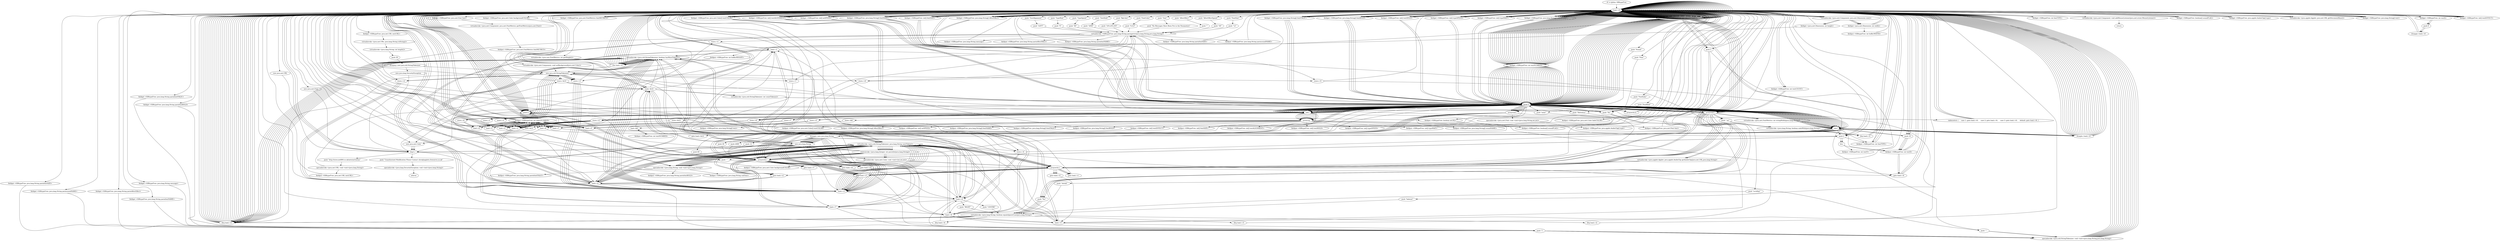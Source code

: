 digraph "" {
    "r0 := @this: SIRtypeFree"
    "load.r r0"
    "r0 := @this: SIRtypeFree"->"load.r r0";
    "push \"BgColor\""
    "load.r r0"->"push \"BgColor\"";
    "push \"255,255,255\""
    "push \"BgColor\""->"push \"255,255,255\"";
    "virtualinvoke <SIRtypeFree: java.lang.String parmgetstr(java.lang.String,java.lang.String)>"
    "push \"255,255,255\""->"virtualinvoke <SIRtypeFree: java.lang.String parmgetstr(java.lang.String,java.lang.String)>";
    "store.r r1"
    "virtualinvoke <SIRtypeFree: java.lang.String parmgetstr(java.lang.String,java.lang.String)>"->"store.r r1";
    "store.r r1"->"load.r r0";
    "push \"FontColor\""
    "load.r r0"->"push \"FontColor\"";
    "push \"0,0,0\""
    "push \"FontColor\""->"push \"0,0,0\"";
    "push \"0,0,0\""->"virtualinvoke <SIRtypeFree: java.lang.String parmgetstr(java.lang.String,java.lang.String)>";
    "store.r r2"
    "virtualinvoke <SIRtypeFree: java.lang.String parmgetstr(java.lang.String,java.lang.String)>"->"store.r r2";
    "store.r r2"->"load.r r0";
    "load.r r0"->"load.r r0";
    "push \"Text\""
    "load.r r0"->"push \"Text\"";
    "push \"No Messages Have Been Put in the Parameters\""
    "push \"Text\""->"push \"No Messages Have Been Put in the Parameters\"";
    "push \"No Messages Have Been Put in the Parameters\""->"virtualinvoke <SIRtypeFree: java.lang.String parmgetstr(java.lang.String,java.lang.String)>";
    "fieldput <SIRtypeFree: java.lang.String message>"
    "virtualinvoke <SIRtypeFree: java.lang.String parmgetstr(java.lang.String,java.lang.String)>"->"fieldput <SIRtypeFree: java.lang.String message>";
    "fieldput <SIRtypeFree: java.lang.String message>"->"load.r r0";
    "load.r r0"->"load.r r0";
    "push \"AfterEffect\""
    "load.r r0"->"push \"AfterEffect\"";
    "push \"\""
    "push \"AfterEffect\""->"push \"\"";
    "push \"\""->"virtualinvoke <SIRtypeFree: java.lang.String parmgetstr(java.lang.String,java.lang.String)>";
    "fieldput <SIRtypeFree: java.lang.String parmAfterEffect>"
    "virtualinvoke <SIRtypeFree: java.lang.String parmgetstr(java.lang.String,java.lang.String)>"->"fieldput <SIRtypeFree: java.lang.String parmAfterEffect>";
    "fieldput <SIRtypeFree: java.lang.String parmAfterEffect>"->"load.r r0";
    "push \"AfterEffectSpeed\""
    "load.r r0"->"push \"AfterEffectSpeed\"";
    "push \"30\""
    "push \"AfterEffectSpeed\""->"push \"30\"";
    "push \"30\""->"virtualinvoke <SIRtypeFree: java.lang.String parmgetstr(java.lang.String,java.lang.String)>";
    "store.r r3"
    "virtualinvoke <SIRtypeFree: java.lang.String parmgetstr(java.lang.String,java.lang.String)>"->"store.r r3";
    "store.r r3"->"load.r r0";
    "load.r r0"->"load.r r0";
    "push \"Font\""
    "load.r r0"->"push \"Font\"";
    "push \"Helvetica\""
    "push \"Font\""->"push \"Helvetica\"";
    "push \"Helvetica\""->"virtualinvoke <SIRtypeFree: java.lang.String parmgetstr(java.lang.String,java.lang.String)>";
    "fieldput <SIRtypeFree: java.lang.String parmfontNAME>"
    "virtualinvoke <SIRtypeFree: java.lang.String parmgetstr(java.lang.String,java.lang.String)>"->"fieldput <SIRtypeFree: java.lang.String parmfontNAME>";
    "fieldput <SIRtypeFree: java.lang.String parmfontNAME>"->"load.r r0";
    "load.r r0"->"load.r r0";
    "push \"FontSize\""
    "load.r r0"->"push \"FontSize\"";
    "push \"12\""
    "push \"FontSize\""->"push \"12\"";
    "push \"12\""->"virtualinvoke <SIRtypeFree: java.lang.String parmgetstr(java.lang.String,java.lang.String)>";
    "fieldput <SIRtypeFree: java.lang.String parmfontSIZE>"
    "virtualinvoke <SIRtypeFree: java.lang.String parmgetstr(java.lang.String,java.lang.String)>"->"fieldput <SIRtypeFree: java.lang.String parmfontSIZE>";
    "fieldput <SIRtypeFree: java.lang.String parmfontSIZE>"->"load.r r0";
    "push \"TextAlignment\""
    "load.r r0"->"push \"TextAlignment\"";
    "push \"LEFT\""
    "push \"TextAlignment\""->"push \"LEFT\"";
    "push \"LEFT\""->"virtualinvoke <SIRtypeFree: java.lang.String parmgetstr(java.lang.String,java.lang.String)>";
    "store.r r4"
    "virtualinvoke <SIRtypeFree: java.lang.String parmgetstr(java.lang.String,java.lang.String)>"->"store.r r4";
    "store.r r4"->"load.r r0";
    "push \"TypeWait\""
    "load.r r0"->"push \"TypeWait\"";
    "push \"0\""
    "push \"TypeWait\""->"push \"0\"";
    "push \"0\""->"virtualinvoke <SIRtypeFree: java.lang.String parmgetstr(java.lang.String,java.lang.String)>";
    "store.r r5"
    "virtualinvoke <SIRtypeFree: java.lang.String parmgetstr(java.lang.String,java.lang.String)>"->"store.r r5";
    "store.r r5"->"load.r r0";
    "push \"TypeSpeed\""
    "load.r r0"->"push \"TypeSpeed\"";
    "push \"60\""
    "push \"TypeSpeed\""->"push \"60\"";
    "push \"60\""->"virtualinvoke <SIRtypeFree: java.lang.String parmgetstr(java.lang.String,java.lang.String)>";
    "store.r r6"
    "virtualinvoke <SIRtypeFree: java.lang.String parmgetstr(java.lang.String,java.lang.String)>"->"store.r r6";
    "store.r r6"->"load.r r0";
    "push \"TextHold\""
    "load.r r0"->"push \"TextHold\"";
    "push \"2000\""
    "push \"TextHold\""->"push \"2000\"";
    "push \"2000\""->"virtualinvoke <SIRtypeFree: java.lang.String parmgetstr(java.lang.String,java.lang.String)>";
    "store.r r7"
    "virtualinvoke <SIRtypeFree: java.lang.String parmgetstr(java.lang.String,java.lang.String)>"->"store.r r7";
    "store.r r7"->"load.r r0";
    "new java.lang.String"
    "load.r r0"->"new java.lang.String";
    "dup1.r"
    "new java.lang.String"->"dup1.r";
    "dup1.r"->"load.r r0";
    "push \"FontItalic\""
    "load.r r0"->"push \"FontItalic\"";
    "push \"No\""
    "push \"FontItalic\""->"push \"No\"";
    "push \"No\""->"virtualinvoke <SIRtypeFree: java.lang.String parmgetstr(java.lang.String,java.lang.String)>";
    "specialinvoke <java.lang.String: void <init>(java.lang.String)>"
    "virtualinvoke <SIRtypeFree: java.lang.String parmgetstr(java.lang.String,java.lang.String)>"->"specialinvoke <java.lang.String: void <init>(java.lang.String)>";
    "fieldput <SIRtypeFree: java.lang.String parmfontITALIC>"
    "specialinvoke <java.lang.String: void <init>(java.lang.String)>"->"fieldput <SIRtypeFree: java.lang.String parmfontITALIC>";
    "fieldput <SIRtypeFree: java.lang.String parmfontITALIC>"->"load.r r0";
    "load.r r0"->"new java.lang.String";
    "new java.lang.String"->"dup1.r";
    "dup1.r"->"load.r r0";
    "push \"FontBold\""
    "load.r r0"->"push \"FontBold\"";
    "push \"FontBold\""->"push \"No\"";
    "push \"No\""->"virtualinvoke <SIRtypeFree: java.lang.String parmgetstr(java.lang.String,java.lang.String)>";
    "virtualinvoke <SIRtypeFree: java.lang.String parmgetstr(java.lang.String,java.lang.String)>"->"specialinvoke <java.lang.String: void <init>(java.lang.String)>";
    "fieldput <SIRtypeFree: java.lang.String parmfontBOLD>"
    "specialinvoke <java.lang.String: void <init>(java.lang.String)>"->"fieldput <SIRtypeFree: java.lang.String parmfontBOLD>";
    "fieldput <SIRtypeFree: java.lang.String parmfontBOLD>"->"load.r r0";
    "load.r r0"->"load.r r0";
    "push \"Sound\""
    "load.r r0"->"push \"Sound\"";
    "push \"none\""
    "push \"Sound\""->"push \"none\"";
    "push \"none\""->"virtualinvoke <SIRtypeFree: java.lang.String parmgetstr(java.lang.String,java.lang.String)>";
    "fieldput <SIRtypeFree: java.lang.String parmsoundNAME>"
    "virtualinvoke <SIRtypeFree: java.lang.String parmgetstr(java.lang.String,java.lang.String)>"->"fieldput <SIRtypeFree: java.lang.String parmsoundNAME>";
    "fieldput <SIRtypeFree: java.lang.String parmsoundNAME>"->"load.r r0";
    "new java.net.URL"
    "load.r r0"->"new java.net.URL";
    "new java.net.URL"->"dup1.r";
    "push \"http://www.net800.co.uk/netstart/sirius\""
    "dup1.r"->"push \"http://www.net800.co.uk/netstart/sirius\"";
    "specialinvoke <java.net.URL: void <init>(java.lang.String)>"
    "push \"http://www.net800.co.uk/netstart/sirius\""->"specialinvoke <java.net.URL: void <init>(java.lang.String)>";
    "fieldput <SIRtypeFree: java.net.URL newURL>"
    "specialinvoke <java.net.URL: void <init>(java.lang.String)>"->"fieldput <SIRtypeFree: java.net.URL newURL>";
    "fieldput <SIRtypeFree: java.net.URL newURL>"->"load.r r0";
    "push 0"
    "load.r r0"->"push 0";
    "fieldput <SIRtypeFree: boolean noURL>"
    "push 0"->"fieldput <SIRtypeFree: boolean noURL>";
    "goto load.r r0"
    "fieldput <SIRtypeFree: boolean noURL>"->"goto load.r r0";
    "goto load.r r0"->"load.r r0";
    "fieldget <SIRtypeFree: java.net.URL newURL>"
    "load.r r0"->"fieldget <SIRtypeFree: java.net.URL newURL>";
    "virtualinvoke <java.net.URL: java.lang.String toString()>"
    "fieldget <SIRtypeFree: java.net.URL newURL>"->"virtualinvoke <java.net.URL: java.lang.String toString()>";
    "virtualinvoke <java.lang.String: int length()>"
    "virtualinvoke <java.net.URL: java.lang.String toString()>"->"virtualinvoke <java.lang.String: int length()>";
    "push 39"
    "virtualinvoke <java.lang.String: int length()>"->"push 39";
    "ifcmpeq.i new java.util.StringTokenizer"
    "push 39"->"ifcmpeq.i new java.util.StringTokenizer";
    "new java.lang.SecurityException"
    "ifcmpeq.i new java.util.StringTokenizer"->"new java.lang.SecurityException";
    "new java.lang.SecurityException"->"dup1.r";
    "push \"Unauthorized Modification Please Contact chris@applets.freeserve.co.uk\""
    "dup1.r"->"push \"Unauthorized Modification Please Contact chris@applets.freeserve.co.uk\"";
    "specialinvoke <java.lang.SecurityException: void <init>(java.lang.String)>"
    "push \"Unauthorized Modification Please Contact chris@applets.freeserve.co.uk\""->"specialinvoke <java.lang.SecurityException: void <init>(java.lang.String)>";
    "athrow"
    "specialinvoke <java.lang.SecurityException: void <init>(java.lang.String)>"->"athrow";
    "new java.util.StringTokenizer"
    "ifcmpeq.i new java.util.StringTokenizer"->"new java.util.StringTokenizer";
    "store.r $r21"
    "new java.util.StringTokenizer"->"store.r $r21";
    "load.r $r21"
    "store.r $r21"->"load.r $r21";
    "load.r $r21"->"load.r r0";
    "fieldget <SIRtypeFree: java.lang.String message>"
    "load.r r0"->"fieldget <SIRtypeFree: java.lang.String message>";
    "push \"|\""
    "fieldget <SIRtypeFree: java.lang.String message>"->"push \"|\"";
    "specialinvoke <java.util.StringTokenizer: void <init>(java.lang.String,java.lang.String)>"
    "push \"|\""->"specialinvoke <java.util.StringTokenizer: void <init>(java.lang.String,java.lang.String)>";
    "specialinvoke <java.util.StringTokenizer: void <init>(java.lang.String,java.lang.String)>"->"load.r r0";
    "load.r r0"->"load.r $r21";
    "virtualinvoke <java.util.StringTokenizer: int countTokens()>"
    "load.r $r21"->"virtualinvoke <java.util.StringTokenizer: int countTokens()>";
    "push 1"
    "virtualinvoke <java.util.StringTokenizer: int countTokens()>"->"push 1";
    "add.i"
    "push 1"->"add.i";
    "newarray"
    "add.i"->"newarray";
    "fieldput <SIRtypeFree: java.lang.String[] text>"
    "newarray"->"fieldput <SIRtypeFree: java.lang.String[] text>";
    "fieldput <SIRtypeFree: java.lang.String[] text>"->"load.r r0";
    "load.r r0"->"load.r $r21";
    "load.r $r21"->"virtualinvoke <java.util.StringTokenizer: int countTokens()>";
    "virtualinvoke <java.util.StringTokenizer: int countTokens()>"->"push 1";
    "push 1"->"add.i";
    "add.i"->"newarray";
    "fieldput <SIRtypeFree: int[] textEFFECT>"
    "newarray"->"fieldput <SIRtypeFree: int[] textEFFECT>";
    "goto load.r $r21"
    "fieldput <SIRtypeFree: int[] textEFFECT>"->"goto load.r $r21";
    "goto load.r $r21"->"load.r $r21";
    "virtualinvoke <java.util.StringTokenizer: boolean hasMoreTokens()>"
    "load.r $r21"->"virtualinvoke <java.util.StringTokenizer: boolean hasMoreTokens()>";
    "ifne load.r r0"
    "virtualinvoke <java.util.StringTokenizer: boolean hasMoreTokens()>"->"ifne load.r r0";
    "ifne load.r r0"->"new java.util.StringTokenizer";
    "new java.util.StringTokenizer"->"store.r $r21";
    "store.r $r21"->"load.r $r21";
    "load.r r1"
    "load.r $r21"->"load.r r1";
    "push \",\""
    "load.r r1"->"push \",\"";
    "push \",\""->"specialinvoke <java.util.StringTokenizer: void <init>(java.lang.String,java.lang.String)>";
    "specialinvoke <java.util.StringTokenizer: void <init>(java.lang.String,java.lang.String)>"->"load.r r0";
    "new java.awt.Color"
    "load.r r0"->"new java.awt.Color";
    "new java.awt.Color"->"dup1.r";
    "dup1.r"->"load.r $r21";
    "virtualinvoke <java.util.StringTokenizer: java.lang.String nextToken()>"
    "load.r $r21"->"virtualinvoke <java.util.StringTokenizer: java.lang.String nextToken()>";
    "staticinvoke <java.lang.Integer: int parseInt(java.lang.String)>"
    "virtualinvoke <java.util.StringTokenizer: java.lang.String nextToken()>"->"staticinvoke <java.lang.Integer: int parseInt(java.lang.String)>";
    "staticinvoke <java.lang.Integer: int parseInt(java.lang.String)>"->"load.r $r21";
    "load.r $r21"->"virtualinvoke <java.util.StringTokenizer: java.lang.String nextToken()>";
    "virtualinvoke <java.util.StringTokenizer: java.lang.String nextToken()>"->"staticinvoke <java.lang.Integer: int parseInt(java.lang.String)>";
    "staticinvoke <java.lang.Integer: int parseInt(java.lang.String)>"->"load.r $r21";
    "load.r $r21"->"virtualinvoke <java.util.StringTokenizer: java.lang.String nextToken()>";
    "virtualinvoke <java.util.StringTokenizer: java.lang.String nextToken()>"->"staticinvoke <java.lang.Integer: int parseInt(java.lang.String)>";
    "specialinvoke <java.awt.Color: void <init>(int,int,int)>"
    "staticinvoke <java.lang.Integer: int parseInt(java.lang.String)>"->"specialinvoke <java.awt.Color: void <init>(int,int,int)>";
    "fieldput <SIRtypeFree: java.awt.Color backgroundCOLOR>"
    "specialinvoke <java.awt.Color: void <init>(int,int,int)>"->"fieldput <SIRtypeFree: java.awt.Color backgroundCOLOR>";
    "fieldput <SIRtypeFree: java.awt.Color backgroundCOLOR>"->"load.r r0";
    "load.r r0"->"load.r r0";
    "fieldget <SIRtypeFree: java.awt.Color backgroundCOLOR>"
    "load.r r0"->"fieldget <SIRtypeFree: java.awt.Color backgroundCOLOR>";
    "virtualinvoke <java.awt.Component: void setBackground(java.awt.Color)>"
    "fieldget <SIRtypeFree: java.awt.Color backgroundCOLOR>"->"virtualinvoke <java.awt.Component: void setBackground(java.awt.Color)>";
    "virtualinvoke <java.awt.Component: void setBackground(java.awt.Color)>"->"new java.util.StringTokenizer";
    "new java.util.StringTokenizer"->"store.r r1";
    "store.r r1"->"load.r r1";
    "load.r r2"
    "load.r r1"->"load.r r2";
    "load.r r2"->"push \"|\"";
    "push \"|\""->"specialinvoke <java.util.StringTokenizer: void <init>(java.lang.String,java.lang.String)>";
    "specialinvoke <java.util.StringTokenizer: void <init>(java.lang.String,java.lang.String)>"->"load.r r0";
    "load.r r0"->"load.r r0";
    "fieldget <SIRtypeFree: int textNUMBER>"
    "load.r r0"->"fieldget <SIRtypeFree: int textNUMBER>";
    "fieldget <SIRtypeFree: int textNUMBER>"->"push 1";
    "push 1"->"add.i";
    "add.i"->"newarray";
    "fieldput <SIRtypeFree: java.awt.Color[] textCOLOR>"
    "newarray"->"fieldput <SIRtypeFree: java.awt.Color[] textCOLOR>";
    "fieldput <SIRtypeFree: java.awt.Color[] textCOLOR>"->"load.r r0";
    "fieldget <SIRtypeFree: java.awt.Color[] textCOLOR>"
    "load.r r0"->"fieldget <SIRtypeFree: java.awt.Color[] textCOLOR>";
    "fieldget <SIRtypeFree: java.awt.Color[] textCOLOR>"->"push 1";
    "push 1"->"new java.awt.Color";
    "new java.awt.Color"->"dup1.r";
    "dup1.r"->"push 0";
    "push 0"->"push 0";
    "push 0"->"push 0";
    "push 0"->"specialinvoke <java.awt.Color: void <init>(int,int,int)>";
    "arraywrite.r"
    "specialinvoke <java.awt.Color: void <init>(int,int,int)>"->"arraywrite.r";
    "goto load.r r1"
    "arraywrite.r"->"goto load.r r1";
    "goto load.r r1"->"load.r r1";
    "load.r r1"->"virtualinvoke <java.util.StringTokenizer: boolean hasMoreTokens()>";
    "virtualinvoke <java.util.StringTokenizer: boolean hasMoreTokens()>"->"ifne load.r r0";
    "ifne load.r r0"->"load.r r0";
    "fieldget <SIRtypeFree: int tokenNUMBER>"
    "load.r r0"->"fieldget <SIRtypeFree: int tokenNUMBER>";
    "fieldget <SIRtypeFree: int tokenNUMBER>"->"load.r r0";
    "load.r r0"->"fieldget <SIRtypeFree: int textNUMBER>";
    "fieldget <SIRtypeFree: int textNUMBER>"->"push 1";
    "sub.i"
    "push 1"->"sub.i";
    "ifcmple.i load.r r0"
    "sub.i"->"ifcmple.i load.r r0";
    "ifcmple.i load.r r0"->"load.r r0";
    "load.r r0"->"push 0";
    "fieldput <SIRtypeFree: int tokenNUMBER>"
    "push 0"->"fieldput <SIRtypeFree: int tokenNUMBER>";
    "fieldput <SIRtypeFree: int tokenNUMBER>"->"load.r r0";
    "load.r r0"->"load.r r0";
    "load.r r0"->"fieldget <SIRtypeFree: java.awt.Color[] textCOLOR>";
    "fieldget <SIRtypeFree: java.awt.Color[] textCOLOR>"->"push 1";
    "arrayread.r"
    "push 1"->"arrayread.r";
    "fieldput <SIRtypeFree: java.awt.Color fadeCOLOR>"
    "arrayread.r"->"fieldput <SIRtypeFree: java.awt.Color fadeCOLOR>";
    "fieldput <SIRtypeFree: java.awt.Color fadeCOLOR>"->"new java.util.StringTokenizer";
    "new java.util.StringTokenizer"->"store.r r2";
    "store.r r2"->"load.r r2";
    "load.r r2"->"load.r r0";
    "fieldget <SIRtypeFree: java.lang.String parmAfterEffect>"
    "load.r r0"->"fieldget <SIRtypeFree: java.lang.String parmAfterEffect>";
    "fieldget <SIRtypeFree: java.lang.String parmAfterEffect>"->"push \"|\"";
    "push \"|\""->"specialinvoke <java.util.StringTokenizer: void <init>(java.lang.String,java.lang.String)>";
    "specialinvoke <java.util.StringTokenizer: void <init>(java.lang.String,java.lang.String)>"->"load.r r0";
    "load.r r0"->"load.r r0";
    "load.r r0"->"fieldget <SIRtypeFree: int textNUMBER>";
    "fieldget <SIRtypeFree: int textNUMBER>"->"push 1";
    "push 1"->"add.i";
    "add.i"->"newarray";
    "fieldput <SIRtypeFree: java.lang.String[] AfterEffect>"
    "newarray"->"fieldput <SIRtypeFree: java.lang.String[] AfterEffect>";
    "fieldput <SIRtypeFree: java.lang.String[] AfterEffect>"->"load.r r0";
    "fieldget <SIRtypeFree: java.lang.String[] AfterEffect>"
    "load.r r0"->"fieldget <SIRtypeFree: java.lang.String[] AfterEffect>";
    "fieldget <SIRtypeFree: java.lang.String[] AfterEffect>"->"push 1";
    "push \" \""
    "push 1"->"push \" \"";
    "push \" \""->"arraywrite.r";
    "goto load.r r2"
    "arraywrite.r"->"goto load.r r2";
    "goto load.r r2"->"load.r r2";
    "load.r r2"->"virtualinvoke <java.util.StringTokenizer: boolean hasMoreTokens()>";
    "virtualinvoke <java.util.StringTokenizer: boolean hasMoreTokens()>"->"ifne load.r r0";
    "ifne load.r r0"->"load.r r0";
    "load.r r0"->"fieldget <SIRtypeFree: int tokenNUMBER>";
    "fieldget <SIRtypeFree: int tokenNUMBER>"->"load.r r0";
    "load.r r0"->"fieldget <SIRtypeFree: int textNUMBER>";
    "fieldget <SIRtypeFree: int textNUMBER>"->"push 1";
    "push 1"->"sub.i";
    "sub.i"->"ifcmple.i load.r r0";
    "ifcmple.i load.r r0"->"load.r r0";
    "load.r r0"->"push 0";
    "push 0"->"fieldput <SIRtypeFree: int tokenNUMBER>";
    "fieldput <SIRtypeFree: int tokenNUMBER>"->"new java.util.StringTokenizer";
    "new java.util.StringTokenizer"->"store.r r2";
    "store.r r2"->"load.r r2";
    "load.r r3"
    "load.r r2"->"load.r r3";
    "load.r r3"->"push \"|\"";
    "push \"|\""->"specialinvoke <java.util.StringTokenizer: void <init>(java.lang.String,java.lang.String)>";
    "specialinvoke <java.util.StringTokenizer: void <init>(java.lang.String,java.lang.String)>"->"load.r r0";
    "load.r r0"->"load.r r0";
    "load.r r0"->"fieldget <SIRtypeFree: int textNUMBER>";
    "fieldget <SIRtypeFree: int textNUMBER>"->"push 1";
    "push 1"->"add.i";
    "add.i"->"newarray";
    "fieldput <SIRtypeFree: int[] aeSPEED>"
    "newarray"->"fieldput <SIRtypeFree: int[] aeSPEED>";
    "fieldput <SIRtypeFree: int[] aeSPEED>"->"load.r r0";
    "fieldget <SIRtypeFree: int[] aeSPEED>"
    "load.r r0"->"fieldget <SIRtypeFree: int[] aeSPEED>";
    "fieldget <SIRtypeFree: int[] aeSPEED>"->"push 1";
    "push 30"
    "push 1"->"push 30";
    "arraywrite.i"
    "push 30"->"arraywrite.i";
    "arraywrite.i"->"goto load.r r2";
    "goto load.r r2"->"load.r r2";
    "load.r r2"->"virtualinvoke <java.util.StringTokenizer: boolean hasMoreTokens()>";
    "virtualinvoke <java.util.StringTokenizer: boolean hasMoreTokens()>"->"ifne load.r r0";
    "ifne load.r r0"->"load.r r0";
    "load.r r0"->"fieldget <SIRtypeFree: int tokenNUMBER>";
    "fieldget <SIRtypeFree: int tokenNUMBER>"->"load.r r0";
    "load.r r0"->"fieldget <SIRtypeFree: int textNUMBER>";
    "fieldget <SIRtypeFree: int textNUMBER>"->"push 1";
    "push 1"->"sub.i";
    "sub.i"->"ifcmple.i load.r r0";
    "ifcmple.i load.r r0"->"load.r r0";
    "load.r r0"->"push 0";
    "push 0"->"fieldput <SIRtypeFree: int tokenNUMBER>";
    "fieldput <SIRtypeFree: int tokenNUMBER>"->"new java.util.StringTokenizer";
    "new java.util.StringTokenizer"->"store.r r3";
    "store.r r3"->"load.r r3";
    "load.r r3"->"load.r r0";
    "fieldget <SIRtypeFree: java.lang.String parmfontNAME>"
    "load.r r0"->"fieldget <SIRtypeFree: java.lang.String parmfontNAME>";
    "fieldget <SIRtypeFree: java.lang.String parmfontNAME>"->"push \"|\"";
    "push \"|\""->"specialinvoke <java.util.StringTokenizer: void <init>(java.lang.String,java.lang.String)>";
    "specialinvoke <java.util.StringTokenizer: void <init>(java.lang.String,java.lang.String)>"->"load.r r0";
    "load.r r0"->"load.r r0";
    "load.r r0"->"fieldget <SIRtypeFree: int textNUMBER>";
    "fieldget <SIRtypeFree: int textNUMBER>"->"push 1";
    "push 1"->"add.i";
    "add.i"->"newarray";
    "fieldput <SIRtypeFree: java.lang.String[] fontNAME>"
    "newarray"->"fieldput <SIRtypeFree: java.lang.String[] fontNAME>";
    "fieldput <SIRtypeFree: java.lang.String[] fontNAME>"->"load.r r0";
    "fieldget <SIRtypeFree: java.lang.String[] fontNAME>"
    "load.r r0"->"fieldget <SIRtypeFree: java.lang.String[] fontNAME>";
    "fieldget <SIRtypeFree: java.lang.String[] fontNAME>"->"push 1";
    "push 1"->"push \"Helvetica\"";
    "push \"Helvetica\""->"arraywrite.r";
    "goto load.r r3"
    "arraywrite.r"->"goto load.r r3";
    "goto load.r r3"->"load.r r3";
    "load.r r3"->"virtualinvoke <java.util.StringTokenizer: boolean hasMoreTokens()>";
    "virtualinvoke <java.util.StringTokenizer: boolean hasMoreTokens()>"->"ifne load.r r0";
    "ifne load.r r0"->"load.r r0";
    "load.r r0"->"fieldget <SIRtypeFree: int tokenNUMBER>";
    "fieldget <SIRtypeFree: int tokenNUMBER>"->"load.r r0";
    "load.r r0"->"fieldget <SIRtypeFree: int textNUMBER>";
    "fieldget <SIRtypeFree: int textNUMBER>"->"push 1";
    "push 1"->"sub.i";
    "sub.i"->"ifcmple.i load.r r0";
    "ifcmple.i load.r r0"->"load.r r0";
    "load.r r0"->"push 0";
    "push 0"->"fieldput <SIRtypeFree: int tokenNUMBER>";
    "fieldput <SIRtypeFree: int tokenNUMBER>"->"new java.util.StringTokenizer";
    "new java.util.StringTokenizer"->"store.r r3";
    "store.r r3"->"load.r r3";
    "load.r r3"->"load.r r0";
    "fieldget <SIRtypeFree: java.lang.String parmfontITALIC>"
    "load.r r0"->"fieldget <SIRtypeFree: java.lang.String parmfontITALIC>";
    "fieldget <SIRtypeFree: java.lang.String parmfontITALIC>"->"push \"|\"";
    "push \"|\""->"specialinvoke <java.util.StringTokenizer: void <init>(java.lang.String,java.lang.String)>";
    "specialinvoke <java.util.StringTokenizer: void <init>(java.lang.String,java.lang.String)>"->"load.r r0";
    "load.r r0"->"load.r r0";
    "load.r r0"->"fieldget <SIRtypeFree: int textNUMBER>";
    "fieldget <SIRtypeFree: int textNUMBER>"->"push 1";
    "push 1"->"add.i";
    "add.i"->"newarray";
    "fieldput <SIRtypeFree: java.lang.String[] fontITALIC>"
    "newarray"->"fieldput <SIRtypeFree: java.lang.String[] fontITALIC>";
    "fieldput <SIRtypeFree: java.lang.String[] fontITALIC>"->"load.r r0";
    "fieldget <SIRtypeFree: java.lang.String[] fontITALIC>"
    "load.r r0"->"fieldget <SIRtypeFree: java.lang.String[] fontITALIC>";
    "fieldget <SIRtypeFree: java.lang.String[] fontITALIC>"->"push 1";
    "push 1"->"push \"No\"";
    "push \"No\""->"arraywrite.r";
    "arraywrite.r"->"goto load.r r3";
    "goto load.r r3"->"load.r r3";
    "load.r r3"->"virtualinvoke <java.util.StringTokenizer: boolean hasMoreTokens()>";
    "virtualinvoke <java.util.StringTokenizer: boolean hasMoreTokens()>"->"ifne load.r r0";
    "ifne load.r r0"->"load.r r0";
    "load.r r0"->"fieldget <SIRtypeFree: int tokenNUMBER>";
    "fieldget <SIRtypeFree: int tokenNUMBER>"->"load.r r0";
    "load.r r0"->"fieldget <SIRtypeFree: int textNUMBER>";
    "fieldget <SIRtypeFree: int textNUMBER>"->"push 1";
    "push 1"->"sub.i";
    "sub.i"->"ifcmple.i load.r r0";
    "ifcmple.i load.r r0"->"load.r r0";
    "load.r r0"->"push 0";
    "push 0"->"fieldput <SIRtypeFree: int tokenNUMBER>";
    "fieldput <SIRtypeFree: int tokenNUMBER>"->"new java.util.StringTokenizer";
    "new java.util.StringTokenizer"->"store.r r3";
    "store.r r3"->"load.r r3";
    "load.r r3"->"load.r r0";
    "fieldget <SIRtypeFree: java.lang.String parmfontBOLD>"
    "load.r r0"->"fieldget <SIRtypeFree: java.lang.String parmfontBOLD>";
    "fieldget <SIRtypeFree: java.lang.String parmfontBOLD>"->"push \"|\"";
    "push \"|\""->"specialinvoke <java.util.StringTokenizer: void <init>(java.lang.String,java.lang.String)>";
    "specialinvoke <java.util.StringTokenizer: void <init>(java.lang.String,java.lang.String)>"->"load.r r0";
    "load.r r0"->"load.r r0";
    "load.r r0"->"fieldget <SIRtypeFree: int textNUMBER>";
    "fieldget <SIRtypeFree: int textNUMBER>"->"push 1";
    "push 1"->"add.i";
    "add.i"->"newarray";
    "fieldput <SIRtypeFree: java.lang.String[] fontBOLD>"
    "newarray"->"fieldput <SIRtypeFree: java.lang.String[] fontBOLD>";
    "fieldput <SIRtypeFree: java.lang.String[] fontBOLD>"->"load.r r0";
    "fieldget <SIRtypeFree: java.lang.String[] fontBOLD>"
    "load.r r0"->"fieldget <SIRtypeFree: java.lang.String[] fontBOLD>";
    "fieldget <SIRtypeFree: java.lang.String[] fontBOLD>"->"push 1";
    "push 1"->"push \"No\"";
    "push \"No\""->"arraywrite.r";
    "arraywrite.r"->"goto load.r r3";
    "goto load.r r3"->"load.r r3";
    "load.r r3"->"virtualinvoke <java.util.StringTokenizer: boolean hasMoreTokens()>";
    "virtualinvoke <java.util.StringTokenizer: boolean hasMoreTokens()>"->"ifne load.r r0";
    "ifne load.r r0"->"load.r r0";
    "load.r r0"->"fieldget <SIRtypeFree: int tokenNUMBER>";
    "fieldget <SIRtypeFree: int tokenNUMBER>"->"load.r r0";
    "load.r r0"->"fieldget <SIRtypeFree: int textNUMBER>";
    "fieldget <SIRtypeFree: int textNUMBER>"->"push 1";
    "push 1"->"sub.i";
    "sub.i"->"ifcmple.i load.r r0";
    "ifcmple.i load.r r0"->"load.r r0";
    "load.r r0"->"push 0";
    "push 0"->"fieldput <SIRtypeFree: int tokenNUMBER>";
    "fieldput <SIRtypeFree: int tokenNUMBER>"->"new java.util.StringTokenizer";
    "new java.util.StringTokenizer"->"store.r r3";
    "store.r r3"->"load.r r3";
    "load.r r3"->"load.r r0";
    "fieldget <SIRtypeFree: java.lang.String parmfontSIZE>"
    "load.r r0"->"fieldget <SIRtypeFree: java.lang.String parmfontSIZE>";
    "fieldget <SIRtypeFree: java.lang.String parmfontSIZE>"->"push \"|\"";
    "push \"|\""->"specialinvoke <java.util.StringTokenizer: void <init>(java.lang.String,java.lang.String)>";
    "specialinvoke <java.util.StringTokenizer: void <init>(java.lang.String,java.lang.String)>"->"load.r r0";
    "load.r r0"->"load.r r0";
    "load.r r0"->"fieldget <SIRtypeFree: int textNUMBER>";
    "fieldget <SIRtypeFree: int textNUMBER>"->"push 1";
    "push 1"->"add.i";
    "add.i"->"newarray";
    "fieldput <SIRtypeFree: int[] fontSIZE>"
    "newarray"->"fieldput <SIRtypeFree: int[] fontSIZE>";
    "fieldput <SIRtypeFree: int[] fontSIZE>"->"load.r r0";
    "fieldget <SIRtypeFree: int[] fontSIZE>"
    "load.r r0"->"fieldget <SIRtypeFree: int[] fontSIZE>";
    "fieldget <SIRtypeFree: int[] fontSIZE>"->"push 1";
    "push 12"
    "push 1"->"push 12";
    "push 12"->"arraywrite.i";
    "arraywrite.i"->"goto load.r r3";
    "goto load.r r3"->"load.r r3";
    "load.r r3"->"virtualinvoke <java.util.StringTokenizer: boolean hasMoreTokens()>";
    "virtualinvoke <java.util.StringTokenizer: boolean hasMoreTokens()>"->"ifne load.r r0";
    "ifne load.r r0"->"load.r r0";
    "load.r r0"->"fieldget <SIRtypeFree: int tokenNUMBER>";
    "fieldget <SIRtypeFree: int tokenNUMBER>"->"load.r r0";
    "load.r r0"->"fieldget <SIRtypeFree: int textNUMBER>";
    "fieldget <SIRtypeFree: int textNUMBER>"->"push 1";
    "push 1"->"sub.i";
    "sub.i"->"ifcmple.i load.r r0";
    "ifcmple.i load.r r0"->"load.r r0";
    "load.r r0"->"push 0";
    "push 0"->"fieldput <SIRtypeFree: int tokenNUMBER>";
    "fieldput <SIRtypeFree: int tokenNUMBER>"->"load.r r0";
    "load.r r0"->"fieldget <SIRtypeFree: java.lang.String[] fontITALIC>";
    "fieldget <SIRtypeFree: java.lang.String[] fontITALIC>"->"push 1";
    "push 1"->"arrayread.r";
    "push \"Yes\""
    "arrayread.r"->"push \"Yes\"";
    "virtualinvoke <java.lang.String: boolean equalsIgnoreCase(java.lang.String)>"
    "push \"Yes\""->"virtualinvoke <java.lang.String: boolean equalsIgnoreCase(java.lang.String)>";
    "ifeq load.r r0"
    "virtualinvoke <java.lang.String: boolean equalsIgnoreCase(java.lang.String)>"->"ifeq load.r r0";
    "ifeq load.r r0"->"load.r r0";
    "push 2"
    "load.r r0"->"push 2";
    "fieldput <SIRtypeFree: int fontTYPE>"
    "push 2"->"fieldput <SIRtypeFree: int fontTYPE>";
    "fieldput <SIRtypeFree: int fontTYPE>"->"load.r r0";
    "load.r r0"->"fieldget <SIRtypeFree: java.lang.String[] fontBOLD>";
    "fieldget <SIRtypeFree: java.lang.String[] fontBOLD>"->"push 1";
    "push 1"->"arrayread.r";
    "arrayread.r"->"push \"Yes\"";
    "push \"Yes\""->"virtualinvoke <java.lang.String: boolean equalsIgnoreCase(java.lang.String)>";
    "virtualinvoke <java.lang.String: boolean equalsIgnoreCase(java.lang.String)>"->"ifeq load.r r0";
    "ifeq load.r r0"->"load.r r0";
    "load.r r0"->"push 1";
    "push 1"->"fieldput <SIRtypeFree: int fontTYPE>";
    "fieldput <SIRtypeFree: int fontTYPE>"->"load.r r0";
    "load.r r0"->"fieldget <SIRtypeFree: java.lang.String[] fontBOLD>";
    "fieldget <SIRtypeFree: java.lang.String[] fontBOLD>"->"push 1";
    "push 1"->"arrayread.r";
    "arrayread.r"->"push \"Yes\"";
    "push \"Yes\""->"virtualinvoke <java.lang.String: boolean equalsIgnoreCase(java.lang.String)>";
    "virtualinvoke <java.lang.String: boolean equalsIgnoreCase(java.lang.String)>"->"ifeq load.r r0";
    "ifeq load.r r0"->"load.r r0";
    "load.r r0"->"fieldget <SIRtypeFree: java.lang.String[] fontITALIC>";
    "fieldget <SIRtypeFree: java.lang.String[] fontITALIC>"->"push 1";
    "push 1"->"arrayread.r";
    "arrayread.r"->"push \"Yes\"";
    "push \"Yes\""->"virtualinvoke <java.lang.String: boolean equalsIgnoreCase(java.lang.String)>";
    "virtualinvoke <java.lang.String: boolean equalsIgnoreCase(java.lang.String)>"->"ifeq load.r r0";
    "ifeq load.r r0"->"load.r r0";
    "push 3"
    "load.r r0"->"push 3";
    "push 3"->"fieldput <SIRtypeFree: int fontTYPE>";
    "fieldput <SIRtypeFree: int fontTYPE>"->"load.r r0";
    "new java.awt.Font"
    "load.r r0"->"new java.awt.Font";
    "new java.awt.Font"->"dup1.r";
    "dup1.r"->"load.r r0";
    "load.r r0"->"fieldget <SIRtypeFree: java.lang.String[] fontNAME>";
    "fieldget <SIRtypeFree: java.lang.String[] fontNAME>"->"push 1";
    "push 1"->"arrayread.r";
    "arrayread.r"->"load.r r0";
    "fieldget <SIRtypeFree: int fontTYPE>"
    "load.r r0"->"fieldget <SIRtypeFree: int fontTYPE>";
    "fieldget <SIRtypeFree: int fontTYPE>"->"load.r r0";
    "load.r r0"->"fieldget <SIRtypeFree: int[] fontSIZE>";
    "fieldget <SIRtypeFree: int[] fontSIZE>"->"push 1";
    "arrayread.i"
    "push 1"->"arrayread.i";
    "specialinvoke <java.awt.Font: void <init>(java.lang.String,int,int)>"
    "arrayread.i"->"specialinvoke <java.awt.Font: void <init>(java.lang.String,int,int)>";
    "fieldput <SIRtypeFree: java.awt.Font font>"
    "specialinvoke <java.awt.Font: void <init>(java.lang.String,int,int)>"->"fieldput <SIRtypeFree: java.awt.Font font>";
    "fieldput <SIRtypeFree: java.awt.Font font>"->"load.r r0";
    "load.r r0"->"load.r r0";
    "load.r r0"->"load.r r0";
    "fieldget <SIRtypeFree: java.awt.Font font>"
    "load.r r0"->"fieldget <SIRtypeFree: java.awt.Font font>";
    "virtualinvoke <java.awt.Component: java.awt.FontMetrics getFontMetrics(java.awt.Font)>"
    "fieldget <SIRtypeFree: java.awt.Font font>"->"virtualinvoke <java.awt.Component: java.awt.FontMetrics getFontMetrics(java.awt.Font)>";
    "fieldput <SIRtypeFree: java.awt.FontMetrics fontMETRICS>"
    "virtualinvoke <java.awt.Component: java.awt.FontMetrics getFontMetrics(java.awt.Font)>"->"fieldput <SIRtypeFree: java.awt.FontMetrics fontMETRICS>";
    "fieldput <SIRtypeFree: java.awt.FontMetrics fontMETRICS>"->"new java.util.StringTokenizer";
    "new java.util.StringTokenizer"->"store.r r3";
    "store.r r3"->"load.r r3";
    "load.r r4"
    "load.r r3"->"load.r r4";
    "load.r r4"->"push \"|\"";
    "push \"|\""->"specialinvoke <java.util.StringTokenizer: void <init>(java.lang.String,java.lang.String)>";
    "specialinvoke <java.util.StringTokenizer: void <init>(java.lang.String,java.lang.String)>"->"load.r r0";
    "load.r r0"->"load.r r0";
    "load.r r0"->"fieldget <SIRtypeFree: int textNUMBER>";
    "fieldget <SIRtypeFree: int textNUMBER>"->"push 1";
    "push 1"->"add.i";
    "add.i"->"newarray";
    "fieldput <SIRtypeFree: int[] textALIGNMENT>"
    "newarray"->"fieldput <SIRtypeFree: int[] textALIGNMENT>";
    "fieldput <SIRtypeFree: int[] textALIGNMENT>"->"load.r r0";
    "fieldget <SIRtypeFree: int[] textALIGNMENT>"
    "load.r r0"->"fieldget <SIRtypeFree: int[] textALIGNMENT>";
    "fieldget <SIRtypeFree: int[] textALIGNMENT>"->"push 1";
    "push 1"->"push 1";
    "push 1"->"arraywrite.i";
    "arraywrite.i"->"goto load.r r3";
    "goto load.r r3"->"load.r r3";
    "load.r r3"->"virtualinvoke <java.util.StringTokenizer: boolean hasMoreTokens()>";
    "virtualinvoke <java.util.StringTokenizer: boolean hasMoreTokens()>"->"ifne load.r r0";
    "ifne load.r r0"->"load.r r0";
    "load.r r0"->"fieldget <SIRtypeFree: int tokenNUMBER>";
    "fieldget <SIRtypeFree: int tokenNUMBER>"->"load.r r0";
    "load.r r0"->"fieldget <SIRtypeFree: int textNUMBER>";
    "fieldget <SIRtypeFree: int textNUMBER>"->"push 1";
    "push 1"->"sub.i";
    "sub.i"->"ifcmple.i load.r r0";
    "ifcmple.i load.r r0"->"load.r r0";
    "load.r r0"->"push 0";
    "push 0"->"fieldput <SIRtypeFree: int tokenNUMBER>";
    "fieldput <SIRtypeFree: int tokenNUMBER>"->"load.r r0";
    "load.r r0"->"fieldget <SIRtypeFree: int[] textALIGNMENT>";
    "fieldget <SIRtypeFree: int[] textALIGNMENT>"->"push 1";
    "push 1"->"arrayread.i";
    "tableswitch {     case 1: goto load.r r0;     case 2: goto load.r r0;     case 3: goto load.r r0;     default: goto load.r r0; }"
    "arrayread.i"->"tableswitch {     case 1: goto load.r r0;     case 2: goto load.r r0;     case 3: goto load.r r0;     default: goto load.r r0; }";
    "tableswitch {     case 1: goto load.r r0;     case 2: goto load.r r0;     case 3: goto load.r r0;     default: goto load.r r0; }"->"load.r r0";
    "push 10"
    "load.r r0"->"push 10";
    "fieldput <SIRtypeFree: int textX>"
    "push 10"->"fieldput <SIRtypeFree: int textX>";
    "fieldput <SIRtypeFree: int textX>"->"goto load.r r0";
    "goto load.r r0"->"load.r r0";
    "load.r r0"->"load.r r0";
    "virtualinvoke <java.awt.Component: java.awt.Dimension size()>"
    "load.r r0"->"virtualinvoke <java.awt.Component: java.awt.Dimension size()>";
    "fieldget <java.awt.Dimension: int height>"
    "virtualinvoke <java.awt.Component: java.awt.Dimension size()>"->"fieldget <java.awt.Dimension: int height>";
    "fieldget <java.awt.Dimension: int height>"->"load.r r0";
    "fieldget <SIRtypeFree: java.awt.FontMetrics fontMETRICS>"
    "load.r r0"->"fieldget <SIRtypeFree: java.awt.FontMetrics fontMETRICS>";
    "virtualinvoke <java.awt.FontMetrics: int getHeight()>"
    "fieldget <SIRtypeFree: java.awt.FontMetrics fontMETRICS>"->"virtualinvoke <java.awt.FontMetrics: int getHeight()>";
    "virtualinvoke <java.awt.FontMetrics: int getHeight()>"->"add.i";
    "add.i"->"push 2";
    "div.i"
    "push 2"->"div.i";
    "fieldput <SIRtypeFree: int textY>"
    "div.i"->"fieldput <SIRtypeFree: int textY>";
    "fieldput <SIRtypeFree: int textY>"->"load.r r0";
    "load.r r0"->"load.r r0";
    "load.r r0"->"virtualinvoke <java.awt.Component: java.awt.Dimension size()>";
    "fieldget <java.awt.Dimension: int width>"
    "virtualinvoke <java.awt.Component: java.awt.Dimension size()>"->"fieldget <java.awt.Dimension: int width>";
    "fieldput <SIRtypeFree: int bufferWIDTH>"
    "fieldget <java.awt.Dimension: int width>"->"fieldput <SIRtypeFree: int bufferWIDTH>";
    "fieldput <SIRtypeFree: int bufferWIDTH>"->"load.r r0";
    "load.r r0"->"load.r r0";
    "load.r r0"->"virtualinvoke <java.awt.Component: java.awt.Dimension size()>";
    "virtualinvoke <java.awt.Component: java.awt.Dimension size()>"->"fieldget <java.awt.Dimension: int height>";
    "fieldput <SIRtypeFree: int bufferHEIGHT>"
    "fieldget <java.awt.Dimension: int height>"->"fieldput <SIRtypeFree: int bufferHEIGHT>";
    "fieldput <SIRtypeFree: int bufferHEIGHT>"->"new java.util.StringTokenizer";
    "new java.util.StringTokenizer"->"store.r r4";
    "store.r r4"->"load.r r4";
    "load.r r7"
    "load.r r4"->"load.r r7";
    "load.r r7"->"push \"|\"";
    "push \"|\""->"specialinvoke <java.util.StringTokenizer: void <init>(java.lang.String,java.lang.String)>";
    "specialinvoke <java.util.StringTokenizer: void <init>(java.lang.String,java.lang.String)>"->"load.r r0";
    "load.r r0"->"load.r r0";
    "load.r r0"->"fieldget <SIRtypeFree: int textNUMBER>";
    "fieldget <SIRtypeFree: int textNUMBER>"->"push 1";
    "push 1"->"add.i";
    "add.i"->"newarray";
    "fieldput <SIRtypeFree: int[] textHOLD>"
    "newarray"->"fieldput <SIRtypeFree: int[] textHOLD>";
    "fieldput <SIRtypeFree: int[] textHOLD>"->"load.r r0";
    "fieldget <SIRtypeFree: int[] textHOLD>"
    "load.r r0"->"fieldget <SIRtypeFree: int[] textHOLD>";
    "fieldget <SIRtypeFree: int[] textHOLD>"->"push 1";
    "push 2000"
    "push 1"->"push 2000";
    "push 2000"->"arraywrite.i";
    "goto load.r r4"
    "arraywrite.i"->"goto load.r r4";
    "goto load.r r4"->"load.r r4";
    "load.r r4"->"virtualinvoke <java.util.StringTokenizer: boolean hasMoreTokens()>";
    "virtualinvoke <java.util.StringTokenizer: boolean hasMoreTokens()>"->"ifne load.r r0";
    "ifne load.r r0"->"load.r r0";
    "load.r r0"->"fieldget <SIRtypeFree: int tokenNUMBER>";
    "fieldget <SIRtypeFree: int tokenNUMBER>"->"load.r r0";
    "load.r r0"->"fieldget <SIRtypeFree: int textNUMBER>";
    "fieldget <SIRtypeFree: int textNUMBER>"->"push 1";
    "push 1"->"sub.i";
    "sub.i"->"ifcmple.i load.r r0";
    "ifcmple.i load.r r0"->"load.r r0";
    "load.r r0"->"push 0";
    "push 0"->"fieldput <SIRtypeFree: int tokenNUMBER>";
    "fieldput <SIRtypeFree: int tokenNUMBER>"->"new java.util.StringTokenizer";
    "new java.util.StringTokenizer"->"store.r r7";
    "store.r r7"->"load.r r7";
    "load.r r6"
    "load.r r7"->"load.r r6";
    "load.r r6"->"push \"|\"";
    "push \"|\""->"specialinvoke <java.util.StringTokenizer: void <init>(java.lang.String,java.lang.String)>";
    "specialinvoke <java.util.StringTokenizer: void <init>(java.lang.String,java.lang.String)>"->"load.r r0";
    "load.r r0"->"load.r r0";
    "load.r r0"->"fieldget <SIRtypeFree: int textNUMBER>";
    "fieldget <SIRtypeFree: int textNUMBER>"->"push 1";
    "push 1"->"add.i";
    "add.i"->"newarray";
    "fieldput <SIRtypeFree: int[] typeSPEED>"
    "newarray"->"fieldput <SIRtypeFree: int[] typeSPEED>";
    "fieldput <SIRtypeFree: int[] typeSPEED>"->"load.r r0";
    "fieldget <SIRtypeFree: int[] typeSPEED>"
    "load.r r0"->"fieldget <SIRtypeFree: int[] typeSPEED>";
    "fieldget <SIRtypeFree: int[] typeSPEED>"->"push 1";
    "push 60"
    "push 1"->"push 60";
    "push 60"->"arraywrite.i";
    "goto load.r r7"
    "arraywrite.i"->"goto load.r r7";
    "goto load.r r7"->"load.r r7";
    "load.r r7"->"virtualinvoke <java.util.StringTokenizer: boolean hasMoreTokens()>";
    "virtualinvoke <java.util.StringTokenizer: boolean hasMoreTokens()>"->"ifne load.r r0";
    "ifne load.r r0"->"load.r r0";
    "load.r r0"->"fieldget <SIRtypeFree: int tokenNUMBER>";
    "fieldget <SIRtypeFree: int tokenNUMBER>"->"load.r r0";
    "load.r r0"->"fieldget <SIRtypeFree: int textNUMBER>";
    "fieldget <SIRtypeFree: int textNUMBER>"->"push 1";
    "push 1"->"sub.i";
    "sub.i"->"ifcmple.i load.r r0";
    "ifcmple.i load.r r0"->"load.r r0";
    "load.r r0"->"push 0";
    "push 0"->"fieldput <SIRtypeFree: int tokenNUMBER>";
    "fieldput <SIRtypeFree: int tokenNUMBER>"->"new java.util.StringTokenizer";
    "new java.util.StringTokenizer"->"store.r r6";
    "store.r r6"->"load.r r6";
    "load.r r5"
    "load.r r6"->"load.r r5";
    "load.r r5"->"push \"|\"";
    "push \"|\""->"specialinvoke <java.util.StringTokenizer: void <init>(java.lang.String,java.lang.String)>";
    "specialinvoke <java.util.StringTokenizer: void <init>(java.lang.String,java.lang.String)>"->"load.r r0";
    "load.r r0"->"load.r r0";
    "load.r r0"->"fieldget <SIRtypeFree: int textNUMBER>";
    "fieldget <SIRtypeFree: int textNUMBER>"->"push 1";
    "push 1"->"add.i";
    "add.i"->"newarray";
    "fieldput <SIRtypeFree: int[] typeWAIT>"
    "newarray"->"fieldput <SIRtypeFree: int[] typeWAIT>";
    "fieldput <SIRtypeFree: int[] typeWAIT>"->"load.r r0";
    "fieldget <SIRtypeFree: int[] typeWAIT>"
    "load.r r0"->"fieldget <SIRtypeFree: int[] typeWAIT>";
    "fieldget <SIRtypeFree: int[] typeWAIT>"->"push 1";
    "push 1"->"push 0";
    "push 0"->"arraywrite.i";
    "goto load.r r6"
    "arraywrite.i"->"goto load.r r6";
    "goto load.r r6"->"load.r r6";
    "load.r r6"->"virtualinvoke <java.util.StringTokenizer: boolean hasMoreTokens()>";
    "virtualinvoke <java.util.StringTokenizer: boolean hasMoreTokens()>"->"ifne load.r r0";
    "ifne load.r r0"->"load.r r0";
    "load.r r0"->"fieldget <SIRtypeFree: int tokenNUMBER>";
    "fieldget <SIRtypeFree: int tokenNUMBER>"->"load.r r0";
    "load.r r0"->"fieldget <SIRtypeFree: int textNUMBER>";
    "fieldget <SIRtypeFree: int textNUMBER>"->"push 1";
    "push 1"->"sub.i";
    "sub.i"->"ifcmple.i load.r r0";
    "ifcmple.i load.r r0"->"load.r r0";
    "load.r r0"->"push 0";
    "push 0"->"fieldput <SIRtypeFree: int tokenNUMBER>";
    "fieldput <SIRtypeFree: int tokenNUMBER>"->"new java.util.StringTokenizer";
    "new java.util.StringTokenizer"->"store.r r5";
    "store.r r5"->"load.r r5";
    "load.r r5"->"load.r r0";
    "fieldget <SIRtypeFree: java.lang.String parmsoundNAME>"
    "load.r r0"->"fieldget <SIRtypeFree: java.lang.String parmsoundNAME>";
    "fieldget <SIRtypeFree: java.lang.String parmsoundNAME>"->"push \"|\"";
    "push \"|\""->"specialinvoke <java.util.StringTokenizer: void <init>(java.lang.String,java.lang.String)>";
    "specialinvoke <java.util.StringTokenizer: void <init>(java.lang.String,java.lang.String)>"->"load.r r0";
    "load.r r0"->"load.r r0";
    "load.r r0"->"fieldget <SIRtypeFree: int textNUMBER>";
    "fieldget <SIRtypeFree: int textNUMBER>"->"push 1";
    "push 1"->"add.i";
    "add.i"->"newarray";
    "fieldput <SIRtypeFree: java.lang.String[] soundNAME>"
    "newarray"->"fieldput <SIRtypeFree: java.lang.String[] soundNAME>";
    "fieldput <SIRtypeFree: java.lang.String[] soundNAME>"->"load.r r0";
    "load.r r0"->"load.r r0";
    "load.r r0"->"fieldget <SIRtypeFree: int textNUMBER>";
    "fieldget <SIRtypeFree: int textNUMBER>"->"push 1";
    "push 1"->"add.i";
    "add.i"->"newarray";
    "fieldput <SIRtypeFree: boolean[] soundFLAG>"
    "newarray"->"fieldput <SIRtypeFree: boolean[] soundFLAG>";
    "fieldput <SIRtypeFree: boolean[] soundFLAG>"->"load.r r0";
    "load.r r0"->"load.r r0";
    "load.r r0"->"fieldget <SIRtypeFree: int textNUMBER>";
    "fieldget <SIRtypeFree: int textNUMBER>"->"push 1";
    "push 1"->"add.i";
    "add.i"->"newarray";
    "fieldput <SIRtypeFree: java.applet.AudioClip[] type>"
    "newarray"->"fieldput <SIRtypeFree: java.applet.AudioClip[] type>";
    "fieldput <SIRtypeFree: java.applet.AudioClip[] type>"->"load.r r0";
    "fieldget <SIRtypeFree: java.lang.String[] soundNAME>"
    "load.r r0"->"fieldget <SIRtypeFree: java.lang.String[] soundNAME>";
    "fieldget <SIRtypeFree: java.lang.String[] soundNAME>"->"push 1";
    "push 1"->"push \"none\"";
    "push \"none\""->"arraywrite.r";
    "goto load.r r5"
    "arraywrite.r"->"goto load.r r5";
    "goto load.r r5"->"load.r r5";
    "load.r r5"->"virtualinvoke <java.util.StringTokenizer: boolean hasMoreTokens()>";
    "virtualinvoke <java.util.StringTokenizer: boolean hasMoreTokens()>"->"ifne load.r r0";
    "ifne load.r r0"->"load.r r0";
    "load.r r0"->"fieldget <SIRtypeFree: int tokenNUMBER>";
    "fieldget <SIRtypeFree: int tokenNUMBER>"->"load.r r0";
    "load.r r0"->"fieldget <SIRtypeFree: int textNUMBER>";
    "fieldget <SIRtypeFree: int textNUMBER>"->"push 1";
    "push 1"->"sub.i";
    "sub.i"->"ifcmple.i load.r r0";
    "ifcmple.i load.r r0"->"load.r r0";
    "load.r r0"->"push 0";
    "push 0"->"fieldput <SIRtypeFree: int tokenNUMBER>";
    "fieldput <SIRtypeFree: int tokenNUMBER>"->"load.r r0";
    "load.r r0"->"new java.lang.String";
    "new java.lang.String"->"dup1.r";
    "dup1.r"->"push \" \"";
    "push \" \""->"specialinvoke <java.lang.String: void <init>(java.lang.String)>";
    "fieldput <SIRtypeFree: java.lang.String subText>"
    "specialinvoke <java.lang.String: void <init>(java.lang.String)>"->"fieldput <SIRtypeFree: java.lang.String subText>";
    "fieldput <SIRtypeFree: java.lang.String subText>"->"load.r r0";
    "load.r r0"->"load.r r0";
    "virtualinvoke <java.awt.Component: void addMouseListener(java.awt.event.MouseListener)>"
    "load.r r0"->"virtualinvoke <java.awt.Component: void addMouseListener(java.awt.event.MouseListener)>";
    "return"
    "virtualinvoke <java.awt.Component: void addMouseListener(java.awt.event.MouseListener)>"->"return";
    "ifcmple.i load.r r0"->"load.r r0";
    "load.r r0"->"fieldget <SIRtypeFree: int tokenNUMBER>";
    "fieldget <SIRtypeFree: int tokenNUMBER>"->"load.r r0";
    "load.r r0"->"fieldget <SIRtypeFree: int textNUMBER>";
    "fieldget <SIRtypeFree: int textNUMBER>"->"push 1";
    "push 1"->"sub.i";
    "ifcmpgt.i new java.lang.String"
    "sub.i"->"ifcmpgt.i new java.lang.String";
    "ifcmpgt.i new java.lang.String"->"load.r r5";
    "load.r r5"->"virtualinvoke <java.util.StringTokenizer: boolean hasMoreTokens()>";
    "virtualinvoke <java.util.StringTokenizer: boolean hasMoreTokens()>"->"ifeq load.r r0";
    "ifeq load.r r0"->"load.r r0";
    "load.r r0"->"fieldget <SIRtypeFree: java.lang.String[] soundNAME>";
    "fieldget <SIRtypeFree: java.lang.String[] soundNAME>"->"load.r r0";
    "load.r r0"->"load.r r0";
    "load.r r0"->"fieldget <SIRtypeFree: int tokenNUMBER>";
    "fieldget <SIRtypeFree: int tokenNUMBER>"->"push 1";
    "push 1"->"add.i";
    "store.i r6"
    "add.i"->"store.i r6";
    "load.i r6"
    "store.i r6"->"load.i r6";
    "load.i r6"->"fieldput <SIRtypeFree: int tokenNUMBER>";
    "fieldput <SIRtypeFree: int tokenNUMBER>"->"load.i r6";
    "load.i r6"->"load.r r5";
    "load.r r5"->"virtualinvoke <java.util.StringTokenizer: java.lang.String nextToken()>";
    "virtualinvoke <java.util.StringTokenizer: java.lang.String nextToken()>"->"arraywrite.r";
    "arraywrite.r"->"load.r r0";
    "load.r r0"->"fieldget <SIRtypeFree: java.lang.String[] soundNAME>";
    "fieldget <SIRtypeFree: java.lang.String[] soundNAME>"->"load.r r0";
    "load.r r0"->"fieldget <SIRtypeFree: int tokenNUMBER>";
    "fieldget <SIRtypeFree: int tokenNUMBER>"->"arrayread.r";
    "push \".au\""
    "arrayread.r"->"push \".au\"";
    "virtualinvoke <java.lang.String: boolean endsWith(java.lang.String)>"
    "push \".au\""->"virtualinvoke <java.lang.String: boolean endsWith(java.lang.String)>";
    "ifeq load.r r5"
    "virtualinvoke <java.lang.String: boolean endsWith(java.lang.String)>"->"ifeq load.r r5";
    "ifeq load.r r5"->"load.r r0";
    "fieldget <SIRtypeFree: boolean[] soundFLAG>"
    "load.r r0"->"fieldget <SIRtypeFree: boolean[] soundFLAG>";
    "fieldget <SIRtypeFree: boolean[] soundFLAG>"->"load.r r0";
    "load.r r0"->"fieldget <SIRtypeFree: int tokenNUMBER>";
    "fieldget <SIRtypeFree: int tokenNUMBER>"->"push 1";
    "arraywrite.b"
    "push 1"->"arraywrite.b";
    "arraywrite.b"->"load.r r0";
    "fieldget <SIRtypeFree: java.applet.AudioClip[] type>"
    "load.r r0"->"fieldget <SIRtypeFree: java.applet.AudioClip[] type>";
    "fieldget <SIRtypeFree: java.applet.AudioClip[] type>"->"load.r r0";
    "load.r r0"->"fieldget <SIRtypeFree: int tokenNUMBER>";
    "fieldget <SIRtypeFree: int tokenNUMBER>"->"load.r r0";
    "load.r r0"->"load.r r0";
    "virtualinvoke <java.applet.Applet: java.net.URL getDocumentBase()>"
    "load.r r0"->"virtualinvoke <java.applet.Applet: java.net.URL getDocumentBase()>";
    "virtualinvoke <java.applet.Applet: java.net.URL getDocumentBase()>"->"load.r r0";
    "load.r r0"->"fieldget <SIRtypeFree: java.lang.String[] soundNAME>";
    "fieldget <SIRtypeFree: java.lang.String[] soundNAME>"->"load.r r0";
    "load.r r0"->"fieldget <SIRtypeFree: int tokenNUMBER>";
    "fieldget <SIRtypeFree: int tokenNUMBER>"->"arrayread.r";
    "virtualinvoke <java.applet.Applet: java.applet.AudioClip getAudioClip(java.net.URL,java.lang.String)>"
    "arrayread.r"->"virtualinvoke <java.applet.Applet: java.applet.AudioClip getAudioClip(java.net.URL,java.lang.String)>";
    "virtualinvoke <java.applet.Applet: java.applet.AudioClip getAudioClip(java.net.URL,java.lang.String)>"->"arraywrite.r";
    "arraywrite.r"->"goto load.r r5";
    "ifeq load.r r0"->"load.r r0";
    "load.r r0"->"fieldget <SIRtypeFree: java.lang.String[] soundNAME>";
    "fieldget <SIRtypeFree: java.lang.String[] soundNAME>"->"load.r r0";
    "load.r r0"->"load.r r0";
    "load.r r0"->"fieldget <SIRtypeFree: int tokenNUMBER>";
    "fieldget <SIRtypeFree: int tokenNUMBER>"->"push 1";
    "push 1"->"add.i";
    "add.i"->"store.i r6";
    "store.i r6"->"load.i r6";
    "load.i r6"->"fieldput <SIRtypeFree: int tokenNUMBER>";
    "fieldput <SIRtypeFree: int tokenNUMBER>"->"load.i r6";
    "load.i r6"->"load.r r0";
    "load.r r0"->"fieldget <SIRtypeFree: java.lang.String[] soundNAME>";
    "fieldget <SIRtypeFree: java.lang.String[] soundNAME>"->"push 1";
    "push 1"->"arrayread.r";
    "arrayread.r"->"arraywrite.r";
    "arraywrite.r"->"load.r r0";
    "load.r r0"->"fieldget <SIRtypeFree: java.lang.String[] soundNAME>";
    "fieldget <SIRtypeFree: java.lang.String[] soundNAME>"->"load.r r0";
    "load.r r0"->"fieldget <SIRtypeFree: int tokenNUMBER>";
    "fieldget <SIRtypeFree: int tokenNUMBER>"->"arrayread.r";
    "arrayread.r"->"push \".au\"";
    "push \".au\""->"virtualinvoke <java.lang.String: boolean endsWith(java.lang.String)>";
    "virtualinvoke <java.lang.String: boolean endsWith(java.lang.String)>"->"ifeq load.r r5";
    "ifeq load.r r5"->"load.r r0";
    "load.r r0"->"fieldget <SIRtypeFree: boolean[] soundFLAG>";
    "fieldget <SIRtypeFree: boolean[] soundFLAG>"->"load.r r0";
    "load.r r0"->"fieldget <SIRtypeFree: int tokenNUMBER>";
    "fieldget <SIRtypeFree: int tokenNUMBER>"->"push 1";
    "push 1"->"arraywrite.b";
    "arraywrite.b"->"load.r r0";
    "load.r r0"->"fieldget <SIRtypeFree: java.applet.AudioClip[] type>";
    "fieldget <SIRtypeFree: java.applet.AudioClip[] type>"->"load.r r0";
    "load.r r0"->"fieldget <SIRtypeFree: int tokenNUMBER>";
    "fieldget <SIRtypeFree: int tokenNUMBER>"->"load.r r0";
    "load.r r0"->"load.r r0";
    "load.r r0"->"virtualinvoke <java.applet.Applet: java.net.URL getDocumentBase()>";
    "virtualinvoke <java.applet.Applet: java.net.URL getDocumentBase()>"->"load.r r0";
    "load.r r0"->"fieldget <SIRtypeFree: java.lang.String[] soundNAME>";
    "fieldget <SIRtypeFree: java.lang.String[] soundNAME>"->"load.r r0";
    "load.r r0"->"fieldget <SIRtypeFree: int tokenNUMBER>";
    "fieldget <SIRtypeFree: int tokenNUMBER>"->"arrayread.r";
    "arrayread.r"->"virtualinvoke <java.applet.Applet: java.applet.AudioClip getAudioClip(java.net.URL,java.lang.String)>";
    "virtualinvoke <java.applet.Applet: java.applet.AudioClip getAudioClip(java.net.URL,java.lang.String)>"->"arraywrite.r";
    "arraywrite.r"->"goto load.r r5";
    "ifcmpgt.i new java.lang.String"->"new java.lang.String";
    "new java.lang.String"->"load.r r5";
    "load.r r5"->"virtualinvoke <java.util.StringTokenizer: java.lang.String nextToken()>";
    "virtualinvoke <java.util.StringTokenizer: java.lang.String nextToken()>"->"specialinvoke <java.lang.String: void <init>(java.lang.String)>";
    "ifcmple.i load.r r0"->"load.r r0";
    "load.r r0"->"fieldget <SIRtypeFree: int tokenNUMBER>";
    "fieldget <SIRtypeFree: int tokenNUMBER>"->"load.r r0";
    "load.r r0"->"fieldget <SIRtypeFree: int textNUMBER>";
    "fieldget <SIRtypeFree: int textNUMBER>"->"push 1";
    "push 1"->"sub.i";
    "sub.i"->"ifcmpgt.i new java.lang.String";
    "ifcmpgt.i new java.lang.String"->"load.r r6";
    "load.r r6"->"virtualinvoke <java.util.StringTokenizer: boolean hasMoreTokens()>";
    "virtualinvoke <java.util.StringTokenizer: boolean hasMoreTokens()>"->"ifeq load.r r0";
    "ifeq load.r r0"->"load.r r0";
    "load.r r0"->"fieldget <SIRtypeFree: int[] typeWAIT>";
    "fieldget <SIRtypeFree: int[] typeWAIT>"->"load.r r0";
    "load.r r0"->"load.r r0";
    "load.r r0"->"fieldget <SIRtypeFree: int tokenNUMBER>";
    "fieldget <SIRtypeFree: int tokenNUMBER>"->"push 1";
    "push 1"->"add.i";
    "store.i r5"
    "add.i"->"store.i r5";
    "load.i r5"
    "store.i r5"->"load.i r5";
    "load.i r5"->"fieldput <SIRtypeFree: int tokenNUMBER>";
    "fieldput <SIRtypeFree: int tokenNUMBER>"->"load.i r5";
    "load.i r5"->"load.r r6";
    "load.r r6"->"virtualinvoke <java.util.StringTokenizer: java.lang.String nextToken()>";
    "virtualinvoke <java.util.StringTokenizer: java.lang.String nextToken()>"->"staticinvoke <java.lang.Integer: int parseInt(java.lang.String)>";
    "staticinvoke <java.lang.Integer: int parseInt(java.lang.String)>"->"arraywrite.i";
    "arraywrite.i"->"goto load.r r6";
    "ifeq load.r r0"->"load.r r0";
    "load.r r0"->"fieldget <SIRtypeFree: int[] typeWAIT>";
    "fieldget <SIRtypeFree: int[] typeWAIT>"->"load.r r0";
    "load.r r0"->"load.r r0";
    "load.r r0"->"fieldget <SIRtypeFree: int tokenNUMBER>";
    "fieldget <SIRtypeFree: int tokenNUMBER>"->"push 1";
    "push 1"->"add.i";
    "add.i"->"store.i r5";
    "store.i r5"->"load.i r5";
    "load.i r5"->"fieldput <SIRtypeFree: int tokenNUMBER>";
    "fieldput <SIRtypeFree: int tokenNUMBER>"->"load.i r5";
    "load.i r5"->"load.r r0";
    "load.r r0"->"fieldget <SIRtypeFree: int[] typeWAIT>";
    "fieldget <SIRtypeFree: int[] typeWAIT>"->"push 1";
    "push 1"->"arrayread.i";
    "arrayread.i"->"arraywrite.i";
    "arraywrite.i"->"goto load.r r6";
    "ifcmpgt.i new java.lang.String"->"new java.lang.String";
    "new java.lang.String"->"load.r r6";
    "load.r r6"->"virtualinvoke <java.util.StringTokenizer: java.lang.String nextToken()>";
    "virtualinvoke <java.util.StringTokenizer: java.lang.String nextToken()>"->"specialinvoke <java.lang.String: void <init>(java.lang.String)>";
    "ifcmple.i load.r r0"->"load.r r0";
    "load.r r0"->"fieldget <SIRtypeFree: int tokenNUMBER>";
    "fieldget <SIRtypeFree: int tokenNUMBER>"->"load.r r0";
    "load.r r0"->"fieldget <SIRtypeFree: int textNUMBER>";
    "fieldget <SIRtypeFree: int textNUMBER>"->"push 1";
    "push 1"->"sub.i";
    "sub.i"->"ifcmpgt.i new java.lang.String";
    "ifcmpgt.i new java.lang.String"->"load.r r7";
    "load.r r7"->"virtualinvoke <java.util.StringTokenizer: boolean hasMoreTokens()>";
    "virtualinvoke <java.util.StringTokenizer: boolean hasMoreTokens()>"->"ifeq load.r r0";
    "ifeq load.r r0"->"load.r r0";
    "load.r r0"->"fieldget <SIRtypeFree: int[] typeSPEED>";
    "fieldget <SIRtypeFree: int[] typeSPEED>"->"load.r r0";
    "load.r r0"->"load.r r0";
    "load.r r0"->"fieldget <SIRtypeFree: int tokenNUMBER>";
    "fieldget <SIRtypeFree: int tokenNUMBER>"->"push 1";
    "push 1"->"add.i";
    "add.i"->"store.i r6";
    "store.i r6"->"load.i r6";
    "load.i r6"->"fieldput <SIRtypeFree: int tokenNUMBER>";
    "fieldput <SIRtypeFree: int tokenNUMBER>"->"load.i r6";
    "load.i r6"->"load.r r7";
    "load.r r7"->"virtualinvoke <java.util.StringTokenizer: java.lang.String nextToken()>";
    "virtualinvoke <java.util.StringTokenizer: java.lang.String nextToken()>"->"staticinvoke <java.lang.Integer: int parseInt(java.lang.String)>";
    "staticinvoke <java.lang.Integer: int parseInt(java.lang.String)>"->"arraywrite.i";
    "arraywrite.i"->"goto load.r r7";
    "ifeq load.r r0"->"load.r r0";
    "load.r r0"->"fieldget <SIRtypeFree: int[] typeSPEED>";
    "fieldget <SIRtypeFree: int[] typeSPEED>"->"load.r r0";
    "load.r r0"->"load.r r0";
    "load.r r0"->"fieldget <SIRtypeFree: int tokenNUMBER>";
    "fieldget <SIRtypeFree: int tokenNUMBER>"->"push 1";
    "push 1"->"add.i";
    "add.i"->"store.i r6";
    "store.i r6"->"load.i r6";
    "load.i r6"->"fieldput <SIRtypeFree: int tokenNUMBER>";
    "fieldput <SIRtypeFree: int tokenNUMBER>"->"load.i r6";
    "load.i r6"->"load.r r0";
    "load.r r0"->"fieldget <SIRtypeFree: int[] typeSPEED>";
    "fieldget <SIRtypeFree: int[] typeSPEED>"->"push 1";
    "push 1"->"arrayread.i";
    "arrayread.i"->"arraywrite.i";
    "arraywrite.i"->"goto load.r r7";
    "ifcmpgt.i new java.lang.String"->"new java.lang.String";
    "new java.lang.String"->"load.r r7";
    "load.r r7"->"virtualinvoke <java.util.StringTokenizer: java.lang.String nextToken()>";
    "virtualinvoke <java.util.StringTokenizer: java.lang.String nextToken()>"->"specialinvoke <java.lang.String: void <init>(java.lang.String)>";
    "ifcmple.i load.r r0"->"load.r r0";
    "load.r r0"->"fieldget <SIRtypeFree: int tokenNUMBER>";
    "fieldget <SIRtypeFree: int tokenNUMBER>"->"load.r r0";
    "load.r r0"->"fieldget <SIRtypeFree: int textNUMBER>";
    "fieldget <SIRtypeFree: int textNUMBER>"->"push 1";
    "push 1"->"sub.i";
    "sub.i"->"ifcmpgt.i new java.lang.String";
    "ifcmpgt.i new java.lang.String"->"load.r r4";
    "load.r r4"->"virtualinvoke <java.util.StringTokenizer: boolean hasMoreTokens()>";
    "virtualinvoke <java.util.StringTokenizer: boolean hasMoreTokens()>"->"ifeq load.r r0";
    "ifeq load.r r0"->"load.r r0";
    "load.r r0"->"fieldget <SIRtypeFree: int[] textHOLD>";
    "fieldget <SIRtypeFree: int[] textHOLD>"->"load.r r0";
    "load.r r0"->"load.r r0";
    "load.r r0"->"fieldget <SIRtypeFree: int tokenNUMBER>";
    "fieldget <SIRtypeFree: int tokenNUMBER>"->"push 1";
    "push 1"->"add.i";
    "store.i r7"
    "add.i"->"store.i r7";
    "load.i r7"
    "store.i r7"->"load.i r7";
    "load.i r7"->"fieldput <SIRtypeFree: int tokenNUMBER>";
    "fieldput <SIRtypeFree: int tokenNUMBER>"->"load.i r7";
    "load.i r7"->"load.r r4";
    "load.r r4"->"virtualinvoke <java.util.StringTokenizer: java.lang.String nextToken()>";
    "virtualinvoke <java.util.StringTokenizer: java.lang.String nextToken()>"->"staticinvoke <java.lang.Integer: int parseInt(java.lang.String)>";
    "staticinvoke <java.lang.Integer: int parseInt(java.lang.String)>"->"arraywrite.i";
    "arraywrite.i"->"goto load.r r4";
    "ifeq load.r r0"->"load.r r0";
    "load.r r0"->"fieldget <SIRtypeFree: int[] textHOLD>";
    "fieldget <SIRtypeFree: int[] textHOLD>"->"load.r r0";
    "load.r r0"->"load.r r0";
    "load.r r0"->"fieldget <SIRtypeFree: int tokenNUMBER>";
    "fieldget <SIRtypeFree: int tokenNUMBER>"->"push 1";
    "push 1"->"add.i";
    "add.i"->"store.i r7";
    "store.i r7"->"load.i r7";
    "load.i r7"->"fieldput <SIRtypeFree: int tokenNUMBER>";
    "fieldput <SIRtypeFree: int tokenNUMBER>"->"load.i r7";
    "load.i r7"->"load.r r0";
    "load.r r0"->"fieldget <SIRtypeFree: int[] textHOLD>";
    "fieldget <SIRtypeFree: int[] textHOLD>"->"push 1";
    "push 1"->"arrayread.i";
    "arrayread.i"->"arraywrite.i";
    "arraywrite.i"->"goto load.r r4";
    "ifcmpgt.i new java.lang.String"->"new java.lang.String";
    "new java.lang.String"->"load.r r4";
    "load.r r4"->"virtualinvoke <java.util.StringTokenizer: java.lang.String nextToken()>";
    "virtualinvoke <java.util.StringTokenizer: java.lang.String nextToken()>"->"specialinvoke <java.lang.String: void <init>(java.lang.String)>";
    "tableswitch {     case 1: goto load.r r0;     case 2: goto load.r r0;     case 3: goto load.r r0;     default: goto load.r r0; }"->"load.r r0";
    "load.r r0"->"load.r r0";
    "load.r r0"->"virtualinvoke <java.awt.Component: java.awt.Dimension size()>";
    "virtualinvoke <java.awt.Component: java.awt.Dimension size()>"->"fieldget <java.awt.Dimension: int width>";
    "fieldget <java.awt.Dimension: int width>"->"load.r r0";
    "load.r r0"->"fieldget <SIRtypeFree: java.awt.FontMetrics fontMETRICS>";
    "fieldget <SIRtypeFree: java.awt.FontMetrics fontMETRICS>"->"load.r r0";
    "fieldget <SIRtypeFree: java.lang.String[] text>"
    "load.r r0"->"fieldget <SIRtypeFree: java.lang.String[] text>";
    "fieldget <SIRtypeFree: java.lang.String[] text>"->"load.r r0";
    "fieldget <SIRtypeFree: int textCOUNT>"
    "load.r r0"->"fieldget <SIRtypeFree: int textCOUNT>";
    "fieldget <SIRtypeFree: int textCOUNT>"->"arrayread.r";
    "virtualinvoke <java.awt.FontMetrics: int stringWidth(java.lang.String)>"
    "arrayread.r"->"virtualinvoke <java.awt.FontMetrics: int stringWidth(java.lang.String)>";
    "virtualinvoke <java.awt.FontMetrics: int stringWidth(java.lang.String)>"->"sub.i";
    "sub.i"->"push 2";
    "push 2"->"div.i";
    "div.i"->"fieldput <SIRtypeFree: int textX>";
    "fieldput <SIRtypeFree: int textX>"->"load.r r0";
    "fieldget <SIRtypeFree: int textX>"
    "load.r r0"->"fieldget <SIRtypeFree: int textX>";
    "push 9"
    "fieldget <SIRtypeFree: int textX>"->"push 9";
    "ifcmpgt.i load.r r0"
    "push 9"->"ifcmpgt.i load.r r0";
    "ifcmpgt.i load.r r0"->"load.r r0";
    "load.r r0"->"push 10";
    "push 10"->"fieldput <SIRtypeFree: int textX>";
    "fieldput <SIRtypeFree: int textX>"->"goto load.r r0";
    "tableswitch {     case 1: goto load.r r0;     case 2: goto load.r r0;     case 3: goto load.r r0;     default: goto load.r r0; }"->"load.r r0";
    "load.r r0"->"load.r r0";
    "load.r r0"->"virtualinvoke <java.awt.Component: java.awt.Dimension size()>";
    "virtualinvoke <java.awt.Component: java.awt.Dimension size()>"->"fieldget <java.awt.Dimension: int width>";
    "fieldget <java.awt.Dimension: int width>"->"load.r r0";
    "load.r r0"->"fieldget <SIRtypeFree: java.awt.FontMetrics fontMETRICS>";
    "fieldget <SIRtypeFree: java.awt.FontMetrics fontMETRICS>"->"load.r r0";
    "load.r r0"->"fieldget <SIRtypeFree: java.lang.String[] text>";
    "fieldget <SIRtypeFree: java.lang.String[] text>"->"load.r r0";
    "load.r r0"->"fieldget <SIRtypeFree: int textCOUNT>";
    "fieldget <SIRtypeFree: int textCOUNT>"->"arrayread.r";
    "arrayread.r"->"virtualinvoke <java.awt.FontMetrics: int stringWidth(java.lang.String)>";
    "virtualinvoke <java.awt.FontMetrics: int stringWidth(java.lang.String)>"->"sub.i";
    "sub.i"->"push 10";
    "push 10"->"sub.i";
    "sub.i"->"fieldput <SIRtypeFree: int textX>";
    "fieldput <SIRtypeFree: int textX>"->"load.r r0";
    "load.r r0"->"fieldget <SIRtypeFree: int textX>";
    "fieldget <SIRtypeFree: int textX>"->"push 9";
    "push 9"->"ifcmpgt.i load.r r0";
    "ifcmpgt.i load.r r0"->"load.r r0";
    "load.r r0"->"push 10";
    "push 10"->"fieldput <SIRtypeFree: int textX>";
    "ifcmple.i load.r r0"->"load.r r0";
    "load.r r0"->"fieldget <SIRtypeFree: int tokenNUMBER>";
    "fieldget <SIRtypeFree: int tokenNUMBER>"->"load.r r0";
    "load.r r0"->"fieldget <SIRtypeFree: int textNUMBER>";
    "fieldget <SIRtypeFree: int textNUMBER>"->"push 1";
    "push 1"->"sub.i";
    "sub.i"->"ifcmpgt.i new java.lang.String";
    "ifcmpgt.i new java.lang.String"->"load.r r3";
    "load.r r3"->"virtualinvoke <java.util.StringTokenizer: boolean hasMoreTokens()>";
    "virtualinvoke <java.util.StringTokenizer: boolean hasMoreTokens()>"->"ifeq load.r r0";
    "ifeq load.r r0"->"load.r r0";
    "load.r r0"->"fieldget <SIRtypeFree: int[] textALIGNMENT>";
    "fieldget <SIRtypeFree: int[] textALIGNMENT>"->"load.r r0";
    "load.r r0"->"load.r r0";
    "load.r r0"->"fieldget <SIRtypeFree: int tokenNUMBER>";
    "fieldget <SIRtypeFree: int tokenNUMBER>"->"push 1";
    "push 1"->"add.i";
    "store.i r4"
    "add.i"->"store.i r4";
    "load.i r4"
    "store.i r4"->"load.i r4";
    "load.i r4"->"fieldput <SIRtypeFree: int tokenNUMBER>";
    "fieldput <SIRtypeFree: int tokenNUMBER>"->"load.i r4";
    "load.i r4"->"push 1";
    "push 1"->"arraywrite.i";
    "arraywrite.i"->"load.r r3";
    "load.r r3"->"virtualinvoke <java.util.StringTokenizer: java.lang.String nextToken()>";
    "virtualinvoke <java.util.StringTokenizer: java.lang.String nextToken()>"->"store.r r4";
    "store.r r4"->"load.r r4";
    "push \"CENTRE\""
    "load.r r4"->"push \"CENTRE\"";
    "push \"CENTRE\""->"virtualinvoke <java.lang.String: boolean equalsIgnoreCase(java.lang.String)>";
    "ifeq load.r r4"
    "virtualinvoke <java.lang.String: boolean equalsIgnoreCase(java.lang.String)>"->"ifeq load.r r4";
    "ifeq load.r r4"->"load.r r0";
    "load.r r0"->"fieldget <SIRtypeFree: int[] textALIGNMENT>";
    "fieldget <SIRtypeFree: int[] textALIGNMENT>"->"load.r r0";
    "load.r r0"->"fieldget <SIRtypeFree: int tokenNUMBER>";
    "fieldget <SIRtypeFree: int tokenNUMBER>"->"push 2";
    "push 2"->"arraywrite.i";
    "arraywrite.i"->"goto load.r r3";
    "ifeq load.r r4"->"load.r r4";
    "push \"RIGHT\""
    "load.r r4"->"push \"RIGHT\"";
    "push \"RIGHT\""->"virtualinvoke <java.lang.String: boolean equalsIgnoreCase(java.lang.String)>";
    "ifeq load.r r3"
    "virtualinvoke <java.lang.String: boolean equalsIgnoreCase(java.lang.String)>"->"ifeq load.r r3";
    "ifeq load.r r3"->"load.r r0";
    "load.r r0"->"fieldget <SIRtypeFree: int[] textALIGNMENT>";
    "fieldget <SIRtypeFree: int[] textALIGNMENT>"->"load.r r0";
    "load.r r0"->"fieldget <SIRtypeFree: int tokenNUMBER>";
    "fieldget <SIRtypeFree: int tokenNUMBER>"->"push 3";
    "push 3"->"arraywrite.i";
    "arraywrite.i"->"goto load.r r3";
    "ifeq load.r r0"->"load.r r0";
    "load.r r0"->"fieldget <SIRtypeFree: int[] textALIGNMENT>";
    "fieldget <SIRtypeFree: int[] textALIGNMENT>"->"load.r r0";
    "load.r r0"->"load.r r0";
    "load.r r0"->"fieldget <SIRtypeFree: int tokenNUMBER>";
    "fieldget <SIRtypeFree: int tokenNUMBER>"->"push 1";
    "push 1"->"add.i";
    "add.i"->"store.i r4";
    "store.i r4"->"load.i r4";
    "load.i r4"->"fieldput <SIRtypeFree: int tokenNUMBER>";
    "fieldput <SIRtypeFree: int tokenNUMBER>"->"load.i r4";
    "load.i r4"->"load.r r0";
    "load.r r0"->"fieldget <SIRtypeFree: int[] textALIGNMENT>";
    "fieldget <SIRtypeFree: int[] textALIGNMENT>"->"push 1";
    "push 1"->"arrayread.i";
    "arrayread.i"->"arraywrite.i";
    "arraywrite.i"->"goto load.r r3";
    "ifcmpgt.i new java.lang.String"->"new java.lang.String";
    "new java.lang.String"->"load.r r3";
    "load.r r3"->"virtualinvoke <java.util.StringTokenizer: java.lang.String nextToken()>";
    "virtualinvoke <java.util.StringTokenizer: java.lang.String nextToken()>"->"specialinvoke <java.lang.String: void <init>(java.lang.String)>";
    "ifcmple.i load.r r0"->"load.r r0";
    "load.r r0"->"fieldget <SIRtypeFree: int tokenNUMBER>";
    "fieldget <SIRtypeFree: int tokenNUMBER>"->"load.r r0";
    "load.r r0"->"fieldget <SIRtypeFree: int textNUMBER>";
    "fieldget <SIRtypeFree: int textNUMBER>"->"push 1";
    "push 1"->"sub.i";
    "sub.i"->"ifcmpgt.i new java.lang.String";
    "ifcmpgt.i new java.lang.String"->"load.r r3";
    "load.r r3"->"virtualinvoke <java.util.StringTokenizer: boolean hasMoreTokens()>";
    "virtualinvoke <java.util.StringTokenizer: boolean hasMoreTokens()>"->"ifeq load.r r0";
    "ifeq load.r r0"->"load.r r0";
    "load.r r0"->"fieldget <SIRtypeFree: int[] fontSIZE>";
    "fieldget <SIRtypeFree: int[] fontSIZE>"->"load.r r0";
    "load.r r0"->"load.r r0";
    "load.r r0"->"fieldget <SIRtypeFree: int tokenNUMBER>";
    "fieldget <SIRtypeFree: int tokenNUMBER>"->"push 1";
    "push 1"->"add.i";
    "store.i r2"
    "add.i"->"store.i r2";
    "load.i r2"
    "store.i r2"->"load.i r2";
    "load.i r2"->"fieldput <SIRtypeFree: int tokenNUMBER>";
    "fieldput <SIRtypeFree: int tokenNUMBER>"->"load.i r2";
    "load.i r2"->"load.r r3";
    "load.r r3"->"virtualinvoke <java.util.StringTokenizer: java.lang.String nextToken()>";
    "virtualinvoke <java.util.StringTokenizer: java.lang.String nextToken()>"->"staticinvoke <java.lang.Integer: int parseInt(java.lang.String)>";
    "staticinvoke <java.lang.Integer: int parseInt(java.lang.String)>"->"arraywrite.i";
    "arraywrite.i"->"goto load.r r3";
    "ifeq load.r r0"->"load.r r0";
    "load.r r0"->"fieldget <SIRtypeFree: int[] fontSIZE>";
    "fieldget <SIRtypeFree: int[] fontSIZE>"->"load.r r0";
    "load.r r0"->"load.r r0";
    "load.r r0"->"fieldget <SIRtypeFree: int tokenNUMBER>";
    "fieldget <SIRtypeFree: int tokenNUMBER>"->"push 1";
    "push 1"->"add.i";
    "add.i"->"store.i r2";
    "store.i r2"->"load.i r2";
    "load.i r2"->"fieldput <SIRtypeFree: int tokenNUMBER>";
    "fieldput <SIRtypeFree: int tokenNUMBER>"->"load.i r2";
    "load.i r2"->"load.r r0";
    "load.r r0"->"fieldget <SIRtypeFree: int[] fontSIZE>";
    "fieldget <SIRtypeFree: int[] fontSIZE>"->"push 1";
    "push 1"->"arrayread.i";
    "arrayread.i"->"arraywrite.i";
    "arraywrite.i"->"goto load.r r3";
    "ifcmpgt.i new java.lang.String"->"new java.lang.String";
    "new java.lang.String"->"load.r r3";
    "load.r r3"->"virtualinvoke <java.util.StringTokenizer: java.lang.String nextToken()>";
    "virtualinvoke <java.util.StringTokenizer: java.lang.String nextToken()>"->"specialinvoke <java.lang.String: void <init>(java.lang.String)>";
    "ifcmple.i load.r r0"->"load.r r0";
    "load.r r0"->"fieldget <SIRtypeFree: int tokenNUMBER>";
    "fieldget <SIRtypeFree: int tokenNUMBER>"->"load.r r0";
    "load.r r0"->"fieldget <SIRtypeFree: int textNUMBER>";
    "fieldget <SIRtypeFree: int textNUMBER>"->"push 1";
    "push 1"->"sub.i";
    "sub.i"->"ifcmpgt.i new java.lang.String";
    "ifcmpgt.i new java.lang.String"->"load.r r3";
    "load.r r3"->"virtualinvoke <java.util.StringTokenizer: boolean hasMoreTokens()>";
    "virtualinvoke <java.util.StringTokenizer: boolean hasMoreTokens()>"->"ifeq load.r r0";
    "ifeq load.r r0"->"load.r r0";
    "load.r r0"->"fieldget <SIRtypeFree: java.lang.String[] fontBOLD>";
    "fieldget <SIRtypeFree: java.lang.String[] fontBOLD>"->"load.r r0";
    "load.r r0"->"load.r r0";
    "load.r r0"->"fieldget <SIRtypeFree: int tokenNUMBER>";
    "fieldget <SIRtypeFree: int tokenNUMBER>"->"push 1";
    "push 1"->"add.i";
    "add.i"->"store.i r2";
    "store.i r2"->"load.i r2";
    "load.i r2"->"fieldput <SIRtypeFree: int tokenNUMBER>";
    "fieldput <SIRtypeFree: int tokenNUMBER>"->"load.i r2";
    "load.i r2"->"load.r r3";
    "load.r r3"->"virtualinvoke <java.util.StringTokenizer: java.lang.String nextToken()>";
    "virtualinvoke <java.util.StringTokenizer: java.lang.String nextToken()>"->"arraywrite.r";
    "arraywrite.r"->"goto load.r r3";
    "ifeq load.r r0"->"load.r r0";
    "load.r r0"->"fieldget <SIRtypeFree: java.lang.String[] fontBOLD>";
    "fieldget <SIRtypeFree: java.lang.String[] fontBOLD>"->"load.r r0";
    "load.r r0"->"load.r r0";
    "load.r r0"->"fieldget <SIRtypeFree: int tokenNUMBER>";
    "fieldget <SIRtypeFree: int tokenNUMBER>"->"push 1";
    "push 1"->"add.i";
    "add.i"->"store.i r2";
    "store.i r2"->"load.i r2";
    "load.i r2"->"fieldput <SIRtypeFree: int tokenNUMBER>";
    "fieldput <SIRtypeFree: int tokenNUMBER>"->"load.i r2";
    "load.i r2"->"load.r r0";
    "load.r r0"->"fieldget <SIRtypeFree: java.lang.String[] fontBOLD>";
    "fieldget <SIRtypeFree: java.lang.String[] fontBOLD>"->"push 1";
    "push 1"->"arrayread.r";
    "arrayread.r"->"arraywrite.r";
    "arraywrite.r"->"goto load.r r3";
    "ifcmpgt.i new java.lang.String"->"new java.lang.String";
    "new java.lang.String"->"load.r r3";
    "load.r r3"->"virtualinvoke <java.util.StringTokenizer: java.lang.String nextToken()>";
    "virtualinvoke <java.util.StringTokenizer: java.lang.String nextToken()>"->"specialinvoke <java.lang.String: void <init>(java.lang.String)>";
    "ifcmple.i load.r r0"->"load.r r0";
    "load.r r0"->"fieldget <SIRtypeFree: int tokenNUMBER>";
    "fieldget <SIRtypeFree: int tokenNUMBER>"->"load.r r0";
    "load.r r0"->"fieldget <SIRtypeFree: int textNUMBER>";
    "fieldget <SIRtypeFree: int textNUMBER>"->"push 1";
    "push 1"->"sub.i";
    "sub.i"->"ifcmpgt.i new java.lang.String";
    "ifcmpgt.i new java.lang.String"->"load.r r3";
    "load.r r3"->"virtualinvoke <java.util.StringTokenizer: boolean hasMoreTokens()>";
    "virtualinvoke <java.util.StringTokenizer: boolean hasMoreTokens()>"->"ifeq load.r r0";
    "ifeq load.r r0"->"load.r r0";
    "load.r r0"->"fieldget <SIRtypeFree: java.lang.String[] fontITALIC>";
    "fieldget <SIRtypeFree: java.lang.String[] fontITALIC>"->"load.r r0";
    "load.r r0"->"load.r r0";
    "load.r r0"->"fieldget <SIRtypeFree: int tokenNUMBER>";
    "fieldget <SIRtypeFree: int tokenNUMBER>"->"push 1";
    "push 1"->"add.i";
    "add.i"->"store.i r2";
    "store.i r2"->"load.i r2";
    "load.i r2"->"fieldput <SIRtypeFree: int tokenNUMBER>";
    "fieldput <SIRtypeFree: int tokenNUMBER>"->"load.i r2";
    "load.i r2"->"load.r r3";
    "load.r r3"->"virtualinvoke <java.util.StringTokenizer: java.lang.String nextToken()>";
    "virtualinvoke <java.util.StringTokenizer: java.lang.String nextToken()>"->"arraywrite.r";
    "arraywrite.r"->"goto load.r r3";
    "ifeq load.r r0"->"load.r r0";
    "load.r r0"->"fieldget <SIRtypeFree: java.lang.String[] fontITALIC>";
    "fieldget <SIRtypeFree: java.lang.String[] fontITALIC>"->"load.r r0";
    "load.r r0"->"load.r r0";
    "load.r r0"->"fieldget <SIRtypeFree: int tokenNUMBER>";
    "fieldget <SIRtypeFree: int tokenNUMBER>"->"push 1";
    "push 1"->"add.i";
    "add.i"->"store.i r2";
    "store.i r2"->"load.i r2";
    "load.i r2"->"fieldput <SIRtypeFree: int tokenNUMBER>";
    "fieldput <SIRtypeFree: int tokenNUMBER>"->"load.i r2";
    "load.i r2"->"load.r r0";
    "load.r r0"->"fieldget <SIRtypeFree: java.lang.String[] fontITALIC>";
    "fieldget <SIRtypeFree: java.lang.String[] fontITALIC>"->"push 1";
    "push 1"->"arrayread.r";
    "arrayread.r"->"arraywrite.r";
    "arraywrite.r"->"goto load.r r3";
    "ifcmpgt.i new java.lang.String"->"new java.lang.String";
    "new java.lang.String"->"load.r r3";
    "load.r r3"->"virtualinvoke <java.util.StringTokenizer: java.lang.String nextToken()>";
    "virtualinvoke <java.util.StringTokenizer: java.lang.String nextToken()>"->"specialinvoke <java.lang.String: void <init>(java.lang.String)>";
    "ifcmple.i load.r r0"->"load.r r0";
    "load.r r0"->"fieldget <SIRtypeFree: int tokenNUMBER>";
    "fieldget <SIRtypeFree: int tokenNUMBER>"->"load.r r0";
    "load.r r0"->"fieldget <SIRtypeFree: int textNUMBER>";
    "fieldget <SIRtypeFree: int textNUMBER>"->"push 1";
    "push 1"->"sub.i";
    "sub.i"->"ifcmpgt.i new java.lang.String";
    "ifcmpgt.i new java.lang.String"->"load.r r3";
    "load.r r3"->"virtualinvoke <java.util.StringTokenizer: boolean hasMoreTokens()>";
    "virtualinvoke <java.util.StringTokenizer: boolean hasMoreTokens()>"->"ifeq load.r r0";
    "ifeq load.r r0"->"load.r r0";
    "load.r r0"->"fieldget <SIRtypeFree: java.lang.String[] fontNAME>";
    "fieldget <SIRtypeFree: java.lang.String[] fontNAME>"->"load.r r0";
    "load.r r0"->"load.r r0";
    "load.r r0"->"fieldget <SIRtypeFree: int tokenNUMBER>";
    "fieldget <SIRtypeFree: int tokenNUMBER>"->"push 1";
    "push 1"->"add.i";
    "add.i"->"store.i r2";
    "store.i r2"->"load.i r2";
    "load.i r2"->"fieldput <SIRtypeFree: int tokenNUMBER>";
    "fieldput <SIRtypeFree: int tokenNUMBER>"->"load.i r2";
    "load.i r2"->"load.r r3";
    "load.r r3"->"virtualinvoke <java.util.StringTokenizer: java.lang.String nextToken()>";
    "virtualinvoke <java.util.StringTokenizer: java.lang.String nextToken()>"->"arraywrite.r";
    "arraywrite.r"->"goto load.r r3";
    "ifeq load.r r0"->"load.r r0";
    "load.r r0"->"fieldget <SIRtypeFree: java.lang.String[] fontNAME>";
    "fieldget <SIRtypeFree: java.lang.String[] fontNAME>"->"load.r r0";
    "load.r r0"->"load.r r0";
    "load.r r0"->"fieldget <SIRtypeFree: int tokenNUMBER>";
    "fieldget <SIRtypeFree: int tokenNUMBER>"->"push 1";
    "push 1"->"add.i";
    "add.i"->"store.i r2";
    "store.i r2"->"load.i r2";
    "load.i r2"->"fieldput <SIRtypeFree: int tokenNUMBER>";
    "fieldput <SIRtypeFree: int tokenNUMBER>"->"load.i r2";
    "load.i r2"->"load.r r0";
    "load.r r0"->"fieldget <SIRtypeFree: java.lang.String[] fontNAME>";
    "fieldget <SIRtypeFree: java.lang.String[] fontNAME>"->"push 1";
    "push 1"->"arrayread.r";
    "arrayread.r"->"arraywrite.r";
    "arraywrite.r"->"goto load.r r3";
    "ifcmpgt.i new java.lang.String"->"new java.lang.String";
    "new java.lang.String"->"load.r r3";
    "load.r r3"->"virtualinvoke <java.util.StringTokenizer: java.lang.String nextToken()>";
    "virtualinvoke <java.util.StringTokenizer: java.lang.String nextToken()>"->"specialinvoke <java.lang.String: void <init>(java.lang.String)>";
    "ifcmple.i load.r r0"->"load.r r0";
    "load.r r0"->"fieldget <SIRtypeFree: int tokenNUMBER>";
    "fieldget <SIRtypeFree: int tokenNUMBER>"->"load.r r0";
    "load.r r0"->"fieldget <SIRtypeFree: int textNUMBER>";
    "fieldget <SIRtypeFree: int textNUMBER>"->"push 1";
    "push 1"->"sub.i";
    "sub.i"->"ifcmpgt.i new java.lang.String";
    "ifcmpgt.i new java.lang.String"->"load.r r2";
    "load.r r2"->"virtualinvoke <java.util.StringTokenizer: boolean hasMoreTokens()>";
    "virtualinvoke <java.util.StringTokenizer: boolean hasMoreTokens()>"->"ifeq load.r r0";
    "ifeq load.r r0"->"load.r r0";
    "load.r r0"->"fieldget <SIRtypeFree: int[] aeSPEED>";
    "fieldget <SIRtypeFree: int[] aeSPEED>"->"load.r r0";
    "load.r r0"->"load.r r0";
    "load.r r0"->"fieldget <SIRtypeFree: int tokenNUMBER>";
    "fieldget <SIRtypeFree: int tokenNUMBER>"->"push 1";
    "push 1"->"add.i";
    "store.i r3"
    "add.i"->"store.i r3";
    "load.i r3"
    "store.i r3"->"load.i r3";
    "load.i r3"->"fieldput <SIRtypeFree: int tokenNUMBER>";
    "fieldput <SIRtypeFree: int tokenNUMBER>"->"load.i r3";
    "load.i r3"->"load.r r2";
    "load.r r2"->"virtualinvoke <java.util.StringTokenizer: java.lang.String nextToken()>";
    "virtualinvoke <java.util.StringTokenizer: java.lang.String nextToken()>"->"staticinvoke <java.lang.Integer: int parseInt(java.lang.String)>";
    "staticinvoke <java.lang.Integer: int parseInt(java.lang.String)>"->"arraywrite.i";
    "arraywrite.i"->"goto load.r r2";
    "ifeq load.r r0"->"load.r r0";
    "load.r r0"->"fieldget <SIRtypeFree: int[] aeSPEED>";
    "fieldget <SIRtypeFree: int[] aeSPEED>"->"load.r r0";
    "load.r r0"->"load.r r0";
    "load.r r0"->"fieldget <SIRtypeFree: int tokenNUMBER>";
    "fieldget <SIRtypeFree: int tokenNUMBER>"->"push 1";
    "push 1"->"add.i";
    "add.i"->"store.i r3";
    "store.i r3"->"load.i r3";
    "load.i r3"->"fieldput <SIRtypeFree: int tokenNUMBER>";
    "fieldput <SIRtypeFree: int tokenNUMBER>"->"load.i r3";
    "load.i r3"->"load.r r0";
    "load.r r0"->"fieldget <SIRtypeFree: int[] aeSPEED>";
    "fieldget <SIRtypeFree: int[] aeSPEED>"->"push 1";
    "push 1"->"arrayread.i";
    "arrayread.i"->"arraywrite.i";
    "arraywrite.i"->"goto load.r r2";
    "ifcmpgt.i new java.lang.String"->"new java.lang.String";
    "new java.lang.String"->"load.r r2";
    "load.r r2"->"virtualinvoke <java.util.StringTokenizer: java.lang.String nextToken()>";
    "virtualinvoke <java.util.StringTokenizer: java.lang.String nextToken()>"->"specialinvoke <java.lang.String: void <init>(java.lang.String)>";
    "ifcmple.i load.r r0"->"load.r r0";
    "load.r r0"->"fieldget <SIRtypeFree: int tokenNUMBER>";
    "fieldget <SIRtypeFree: int tokenNUMBER>"->"load.r r0";
    "load.r r0"->"fieldget <SIRtypeFree: int textNUMBER>";
    "fieldget <SIRtypeFree: int textNUMBER>"->"push 1";
    "push 1"->"sub.i";
    "sub.i"->"ifcmpgt.i new java.lang.String";
    "ifcmpgt.i new java.lang.String"->"load.r r2";
    "load.r r2"->"virtualinvoke <java.util.StringTokenizer: boolean hasMoreTokens()>";
    "virtualinvoke <java.util.StringTokenizer: boolean hasMoreTokens()>"->"ifeq load.r r0";
    "ifeq load.r r0"->"load.r r0";
    "load.r r0"->"fieldget <SIRtypeFree: java.lang.String[] AfterEffect>";
    "fieldget <SIRtypeFree: java.lang.String[] AfterEffect>"->"load.r r0";
    "load.r r0"->"load.r r0";
    "load.r r0"->"fieldget <SIRtypeFree: int tokenNUMBER>";
    "fieldget <SIRtypeFree: int tokenNUMBER>"->"push 1";
    "push 1"->"add.i";
    "store.i r1"
    "add.i"->"store.i r1";
    "load.i r1"
    "store.i r1"->"load.i r1";
    "load.i r1"->"fieldput <SIRtypeFree: int tokenNUMBER>";
    "fieldput <SIRtypeFree: int tokenNUMBER>"->"load.i r1";
    "load.i r1"->"load.r r2";
    "load.r r2"->"virtualinvoke <java.util.StringTokenizer: java.lang.String nextToken()>";
    "virtualinvoke <java.util.StringTokenizer: java.lang.String nextToken()>"->"arraywrite.r";
    "arraywrite.r"->"goto load.r r0";
    "goto load.r r0"->"load.r r0";
    "fieldget <SIRtypeFree: int[] textEFFECT>"
    "load.r r0"->"fieldget <SIRtypeFree: int[] textEFFECT>";
    "fieldget <SIRtypeFree: int[] textEFFECT>"->"load.r r0";
    "load.r r0"->"fieldget <SIRtypeFree: int tokenNUMBER>";
    "fieldget <SIRtypeFree: int tokenNUMBER>"->"push 0";
    "push 0"->"arraywrite.i";
    "arraywrite.i"->"load.r r0";
    "load.r r0"->"fieldget <SIRtypeFree: java.lang.String[] AfterEffect>";
    "fieldget <SIRtypeFree: java.lang.String[] AfterEffect>"->"load.r r0";
    "load.r r0"->"fieldget <SIRtypeFree: int tokenNUMBER>";
    "fieldget <SIRtypeFree: int tokenNUMBER>"->"arrayread.r";
    "push \"shrink\""
    "arrayread.r"->"push \"shrink\"";
    "push \"shrink\""->"virtualinvoke <java.lang.String: boolean equalsIgnoreCase(java.lang.String)>";
    "virtualinvoke <java.lang.String: boolean equalsIgnoreCase(java.lang.String)>"->"ifeq load.r r0";
    "ifeq load.r r0"->"load.r r0";
    "load.r r0"->"fieldget <SIRtypeFree: int[] textEFFECT>";
    "fieldget <SIRtypeFree: int[] textEFFECT>"->"load.r r0";
    "load.r r0"->"fieldget <SIRtypeFree: int tokenNUMBER>";
    "fieldget <SIRtypeFree: int tokenNUMBER>"->"push 1";
    "push 1"->"arraywrite.i";
    "arraywrite.i"->"load.r r0";
    "load.r r0"->"fieldget <SIRtypeFree: java.lang.String[] AfterEffect>";
    "fieldget <SIRtypeFree: java.lang.String[] AfterEffect>"->"load.r r0";
    "load.r r0"->"fieldget <SIRtypeFree: int tokenNUMBER>";
    "fieldget <SIRtypeFree: int tokenNUMBER>"->"arrayread.r";
    "push \"scrollup\""
    "arrayread.r"->"push \"scrollup\"";
    "push \"scrollup\""->"virtualinvoke <java.lang.String: boolean equalsIgnoreCase(java.lang.String)>";
    "virtualinvoke <java.lang.String: boolean equalsIgnoreCase(java.lang.String)>"->"ifeq load.r r0";
    "ifeq load.r r0"->"load.r r0";
    "load.r r0"->"fieldget <SIRtypeFree: int[] textEFFECT>";
    "fieldget <SIRtypeFree: int[] textEFFECT>"->"load.r r0";
    "load.r r0"->"fieldget <SIRtypeFree: int tokenNUMBER>";
    "fieldget <SIRtypeFree: int tokenNUMBER>"->"push 2";
    "push 2"->"arraywrite.i";
    "arraywrite.i"->"load.r r0";
    "load.r r0"->"fieldget <SIRtypeFree: java.lang.String[] AfterEffect>";
    "fieldget <SIRtypeFree: java.lang.String[] AfterEffect>"->"load.r r0";
    "load.r r0"->"fieldget <SIRtypeFree: int tokenNUMBER>";
    "fieldget <SIRtypeFree: int tokenNUMBER>"->"arrayread.r";
    "push \"fadeout\""
    "arrayread.r"->"push \"fadeout\"";
    "push \"fadeout\""->"virtualinvoke <java.lang.String: boolean equalsIgnoreCase(java.lang.String)>";
    "ifeq load.r r2"
    "virtualinvoke <java.lang.String: boolean equalsIgnoreCase(java.lang.String)>"->"ifeq load.r r2";
    "ifeq load.r r2"->"load.r r0";
    "load.r r0"->"fieldget <SIRtypeFree: int[] textEFFECT>";
    "fieldget <SIRtypeFree: int[] textEFFECT>"->"load.r r0";
    "load.r r0"->"fieldget <SIRtypeFree: int tokenNUMBER>";
    "fieldget <SIRtypeFree: int tokenNUMBER>"->"push 3";
    "push 3"->"arraywrite.i";
    "arraywrite.i"->"goto load.r r2";
    "ifeq load.r r0"->"load.r r0";
    "load.r r0"->"fieldget <SIRtypeFree: java.lang.String[] AfterEffect>";
    "fieldget <SIRtypeFree: java.lang.String[] AfterEffect>"->"load.r r0";
    "load.r r0"->"load.r r0";
    "load.r r0"->"fieldget <SIRtypeFree: int tokenNUMBER>";
    "fieldget <SIRtypeFree: int tokenNUMBER>"->"push 1";
    "push 1"->"add.i";
    "add.i"->"store.i r1";
    "store.i r1"->"load.i r1";
    "load.i r1"->"fieldput <SIRtypeFree: int tokenNUMBER>";
    "fieldput <SIRtypeFree: int tokenNUMBER>"->"load.i r1";
    "load.i r1"->"load.r r0";
    "load.r r0"->"fieldget <SIRtypeFree: java.lang.String[] AfterEffect>";
    "fieldget <SIRtypeFree: java.lang.String[] AfterEffect>"->"push 1";
    "push 1"->"arrayread.r";
    "arrayread.r"->"arraywrite.r";
    "ifcmpgt.i new java.lang.String"->"new java.lang.String";
    "new java.lang.String"->"load.r r2";
    "load.r r2"->"virtualinvoke <java.util.StringTokenizer: java.lang.String nextToken()>";
    "virtualinvoke <java.util.StringTokenizer: java.lang.String nextToken()>"->"specialinvoke <java.lang.String: void <init>(java.lang.String)>";
    "ifcmple.i load.r r0"->"load.r r0";
    "load.r r0"->"fieldget <SIRtypeFree: int tokenNUMBER>";
    "fieldget <SIRtypeFree: int tokenNUMBER>"->"load.r r0";
    "load.r r0"->"fieldget <SIRtypeFree: int textNUMBER>";
    "fieldget <SIRtypeFree: int textNUMBER>"->"push 1";
    "push 1"->"sub.i";
    "sub.i"->"ifcmpgt.i new java.lang.String";
    "ifcmpgt.i new java.lang.String"->"load.r r1";
    "load.r r1"->"virtualinvoke <java.util.StringTokenizer: boolean hasMoreTokens()>";
    "virtualinvoke <java.util.StringTokenizer: boolean hasMoreTokens()>"->"ifeq load.r r0";
    "ifeq load.r r0"->"new java.util.StringTokenizer";
    "new java.util.StringTokenizer"->"store.r r2";
    "store.r r2"->"load.r r2";
    "load.r r2"->"load.r r1";
    "load.r r1"->"virtualinvoke <java.util.StringTokenizer: java.lang.String nextToken()>";
    "virtualinvoke <java.util.StringTokenizer: java.lang.String nextToken()>"->"push \",\"";
    "push \",\""->"specialinvoke <java.util.StringTokenizer: void <init>(java.lang.String,java.lang.String)>";
    "specialinvoke <java.util.StringTokenizer: void <init>(java.lang.String,java.lang.String)>"->"load.r r0";
    "load.r r0"->"fieldget <SIRtypeFree: java.awt.Color[] textCOLOR>";
    "fieldget <SIRtypeFree: java.awt.Color[] textCOLOR>"->"load.r r0";
    "load.r r0"->"load.r r0";
    "load.r r0"->"fieldget <SIRtypeFree: int tokenNUMBER>";
    "fieldget <SIRtypeFree: int tokenNUMBER>"->"push 1";
    "push 1"->"add.i";
    "store.i $r21"
    "add.i"->"store.i $r21";
    "load.i $r21"
    "store.i $r21"->"load.i $r21";
    "load.i $r21"->"fieldput <SIRtypeFree: int tokenNUMBER>";
    "fieldput <SIRtypeFree: int tokenNUMBER>"->"load.i $r21";
    "load.i $r21"->"new java.awt.Color";
    "new java.awt.Color"->"dup1.r";
    "dup1.r"->"load.r r2";
    "load.r r2"->"virtualinvoke <java.util.StringTokenizer: java.lang.String nextToken()>";
    "virtualinvoke <java.util.StringTokenizer: java.lang.String nextToken()>"->"staticinvoke <java.lang.Integer: int parseInt(java.lang.String)>";
    "staticinvoke <java.lang.Integer: int parseInt(java.lang.String)>"->"load.r r2";
    "load.r r2"->"virtualinvoke <java.util.StringTokenizer: java.lang.String nextToken()>";
    "virtualinvoke <java.util.StringTokenizer: java.lang.String nextToken()>"->"staticinvoke <java.lang.Integer: int parseInt(java.lang.String)>";
    "staticinvoke <java.lang.Integer: int parseInt(java.lang.String)>"->"load.r r2";
    "load.r r2"->"virtualinvoke <java.util.StringTokenizer: java.lang.String nextToken()>";
    "virtualinvoke <java.util.StringTokenizer: java.lang.String nextToken()>"->"staticinvoke <java.lang.Integer: int parseInt(java.lang.String)>";
    "staticinvoke <java.lang.Integer: int parseInt(java.lang.String)>"->"specialinvoke <java.awt.Color: void <init>(int,int,int)>";
    "specialinvoke <java.awt.Color: void <init>(int,int,int)>"->"arraywrite.r";
    "arraywrite.r"->"goto load.r r1";
    "ifeq load.r r0"->"load.r r0";
    "load.r r0"->"fieldget <SIRtypeFree: java.awt.Color[] textCOLOR>";
    "fieldget <SIRtypeFree: java.awt.Color[] textCOLOR>"->"load.r r0";
    "load.r r0"->"load.r r0";
    "load.r r0"->"fieldget <SIRtypeFree: int tokenNUMBER>";
    "fieldget <SIRtypeFree: int tokenNUMBER>"->"push 1";
    "push 1"->"add.i";
    "add.i"->"store.i r2";
    "store.i r2"->"load.i r2";
    "load.i r2"->"fieldput <SIRtypeFree: int tokenNUMBER>";
    "fieldput <SIRtypeFree: int tokenNUMBER>"->"load.i r2";
    "load.i r2"->"load.r r0";
    "load.r r0"->"fieldget <SIRtypeFree: java.awt.Color[] textCOLOR>";
    "fieldget <SIRtypeFree: java.awt.Color[] textCOLOR>"->"push 1";
    "push 1"->"arrayread.r";
    "arrayread.r"->"arraywrite.r";
    "arraywrite.r"->"goto load.r r1";
    "ifcmpgt.i new java.lang.String"->"new java.lang.String";
    "new java.lang.String"->"load.r r1";
    "load.r r1"->"virtualinvoke <java.util.StringTokenizer: java.lang.String nextToken()>";
    "virtualinvoke <java.util.StringTokenizer: java.lang.String nextToken()>"->"specialinvoke <java.lang.String: void <init>(java.lang.String)>";
    "ifne load.r r0"->"load.r r0";
    "load.r r0"->"fieldget <SIRtypeFree: java.lang.String[] text>";
    "fieldget <SIRtypeFree: java.lang.String[] text>"->"load.r r0";
    "load.r r0"->"load.r r0";
    "load.r r0"->"fieldget <SIRtypeFree: int textNUMBER>";
    "fieldget <SIRtypeFree: int textNUMBER>"->"push 1";
    "push 1"->"add.i";
    "store.i $i6"
    "add.i"->"store.i $i6";
    "load.i $i6"
    "store.i $i6"->"load.i $i6";
    "fieldput <SIRtypeFree: int textNUMBER>"
    "load.i $i6"->"fieldput <SIRtypeFree: int textNUMBER>";
    "fieldput <SIRtypeFree: int textNUMBER>"->"load.i $i6";
    "load.i $i6"->"load.r $r21";
    "load.r $r21"->"virtualinvoke <java.util.StringTokenizer: java.lang.String nextToken()>";
    "virtualinvoke <java.util.StringTokenizer: java.lang.String nextToken()>"->"arraywrite.r";
    "specialinvoke <java.net.URL: void <init>(java.lang.String)>"->"store.r $r21";
    "store.r $r21"->"load.r r0";
    "load.r r0"->"push 1";
    "push 1"->"fieldput <SIRtypeFree: boolean noURL>";
}
